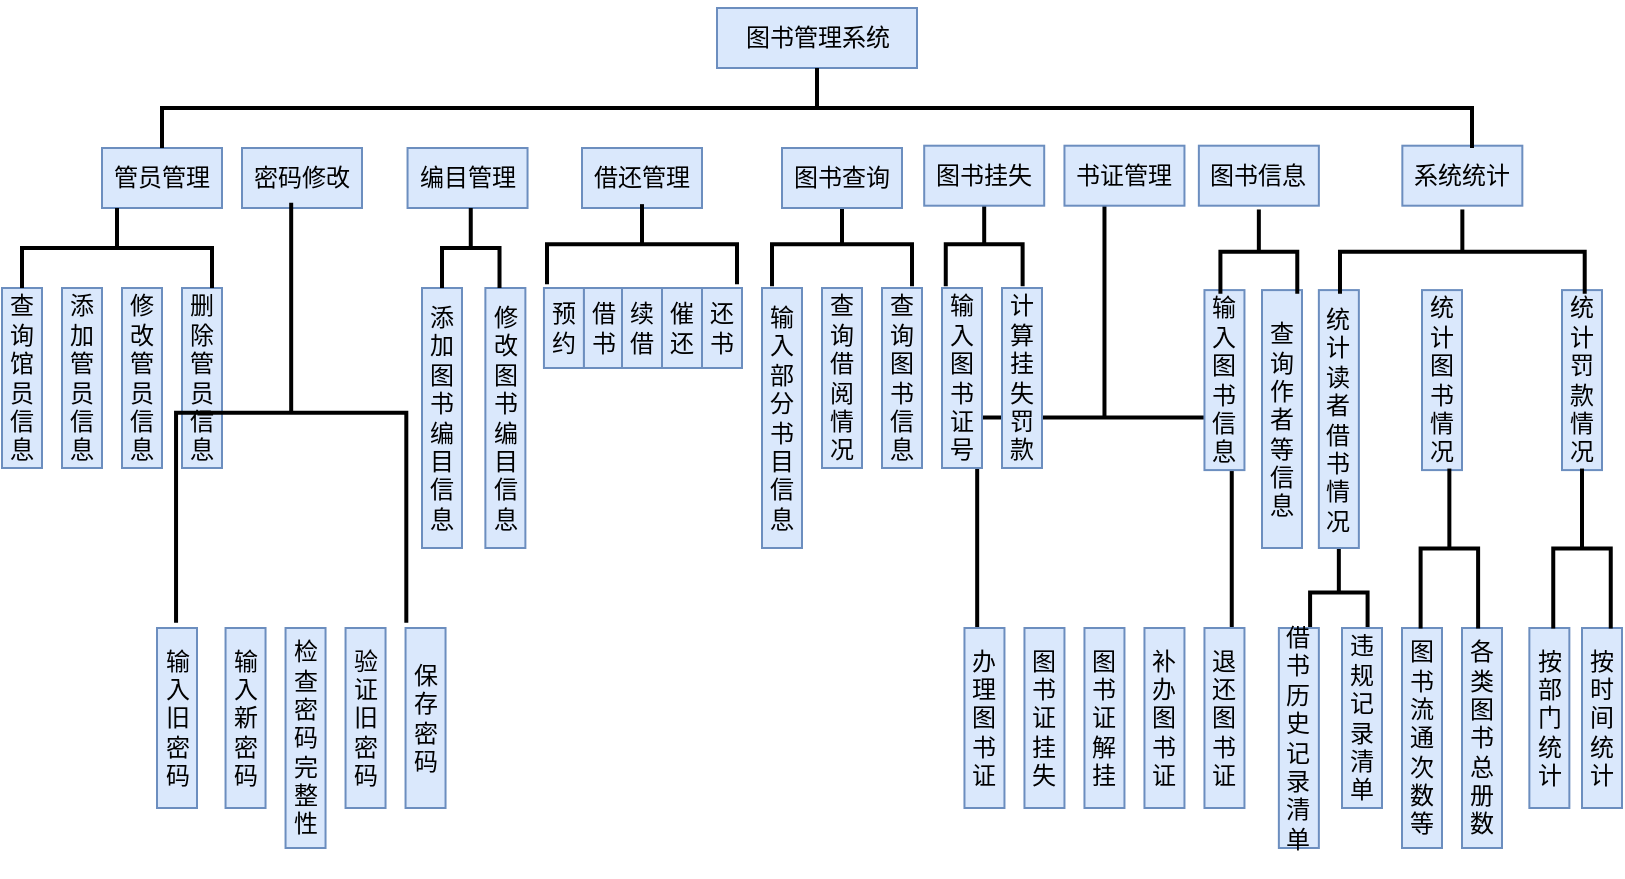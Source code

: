<mxfile version="21.6.1" type="github" pages="12">
  <diagram name="功能层次图" id="NyhWgtjcrQZHIyVngTii">
    <mxGraphModel dx="875" dy="451" grid="1" gridSize="10" guides="1" tooltips="1" connect="1" arrows="1" fold="1" page="1" pageScale="1" pageWidth="827" pageHeight="1169" math="0" shadow="0">
      <root>
        <mxCell id="0" />
        <mxCell id="1" parent="0" />
        <mxCell id="D0vQI-czLuXZzZYg9_wr-516" value="" style="strokeWidth=2;html=1;shape=mxgraph.flowchart.annotation_2;align=left;labelPosition=right;pointerEvents=1;rotation=90;" vertex="1" parent="1">
          <mxGeometry x="654.74" y="327.9" width="47.36" height="28.75" as="geometry" />
        </mxCell>
        <mxCell id="D0vQI-czLuXZzZYg9_wr-508" value="" style="strokeWidth=2;html=1;shape=mxgraph.flowchart.annotation_2;align=left;labelPosition=right;pointerEvents=1;rotation=90;" vertex="1" parent="1">
          <mxGeometry x="454.04" y="191.05" width="214.39" height="127.29" as="geometry" />
        </mxCell>
        <mxCell id="D0vQI-czLuXZzZYg9_wr-500" value="" style="strokeWidth=2;html=1;shape=mxgraph.flowchart.annotation_2;align=left;labelPosition=right;pointerEvents=1;rotation=90;" vertex="1" parent="1">
          <mxGeometry x="480" y="148.85" width="42.19" height="38.43" as="geometry" />
        </mxCell>
        <mxCell id="D0vQI-czLuXZzZYg9_wr-497" value="" style="strokeWidth=2;html=1;shape=mxgraph.flowchart.annotation_2;align=left;labelPosition=right;pointerEvents=1;rotation=90;" vertex="1" parent="1">
          <mxGeometry x="408.91" y="133.07" width="42.19" height="70" as="geometry" />
        </mxCell>
        <mxCell id="D0vQI-czLuXZzZYg9_wr-448" value="&lt;p class=&quot;MsoNormal&quot;&gt;图书管理系统&lt;/p&gt;" style="rounded=0;whiteSpace=wrap;html=1;fillColor=#dae8fc;strokeColor=#6c8ebf;" vertex="1" parent="1">
          <mxGeometry x="367.5" y="50" width="100" height="30" as="geometry" />
        </mxCell>
        <mxCell id="D0vQI-czLuXZzZYg9_wr-450" value="&lt;p class=&quot;MsoNormal&quot;&gt;密码修改&lt;/p&gt;" style="rounded=0;whiteSpace=wrap;html=1;fillColor=#dae8fc;strokeColor=#6c8ebf;" vertex="1" parent="1">
          <mxGeometry x="130" y="120" width="60" height="30" as="geometry" />
        </mxCell>
        <mxCell id="D0vQI-czLuXZzZYg9_wr-451" value="&lt;p class=&quot;MsoNormal&quot;&gt;编目管理&lt;/p&gt;" style="rounded=0;whiteSpace=wrap;html=1;fillColor=#dae8fc;strokeColor=#6c8ebf;" vertex="1" parent="1">
          <mxGeometry x="212.77" y="120" width="60" height="30" as="geometry" />
        </mxCell>
        <mxCell id="D0vQI-czLuXZzZYg9_wr-452" value="&lt;p class=&quot;MsoNormal&quot;&gt;借还管理&lt;/p&gt;" style="rounded=0;whiteSpace=wrap;html=1;fillColor=#dae8fc;strokeColor=#6c8ebf;" vertex="1" parent="1">
          <mxGeometry x="300" y="120" width="60" height="30" as="geometry" />
        </mxCell>
        <mxCell id="D0vQI-czLuXZzZYg9_wr-453" value="&lt;p class=&quot;MsoNormal&quot;&gt;图书查询&lt;/p&gt;" style="rounded=0;whiteSpace=wrap;html=1;fillColor=#dae8fc;strokeColor=#6c8ebf;" vertex="1" parent="1">
          <mxGeometry x="400" y="120" width="60" height="30" as="geometry" />
        </mxCell>
        <mxCell id="D0vQI-czLuXZzZYg9_wr-454" value="&lt;p class=&quot;MsoNormal&quot;&gt;图书挂失&lt;/p&gt;" style="rounded=0;whiteSpace=wrap;html=1;fillColor=#dae8fc;strokeColor=#6c8ebf;" vertex="1" parent="1">
          <mxGeometry x="471.1" y="118.85" width="60" height="30" as="geometry" />
        </mxCell>
        <mxCell id="D0vQI-czLuXZzZYg9_wr-455" value="&lt;p class=&quot;MsoNormal&quot;&gt;书证管理&lt;/p&gt;" style="rounded=0;whiteSpace=wrap;html=1;fillColor=#dae8fc;strokeColor=#6c8ebf;" vertex="1" parent="1">
          <mxGeometry x="541.23" y="118.85" width="60" height="30" as="geometry" />
        </mxCell>
        <mxCell id="D0vQI-czLuXZzZYg9_wr-456" value="&lt;p class=&quot;MsoNormal&quot;&gt;图书信息&lt;/p&gt;" style="rounded=0;whiteSpace=wrap;html=1;fillColor=#dae8fc;strokeColor=#6c8ebf;" vertex="1" parent="1">
          <mxGeometry x="608.43" y="118.85" width="60" height="30" as="geometry" />
        </mxCell>
        <mxCell id="D0vQI-czLuXZzZYg9_wr-457" value="&lt;p class=&quot;MsoNormal&quot;&gt;系统统计&lt;/p&gt;" style="rounded=0;whiteSpace=wrap;html=1;fillColor=#dae8fc;strokeColor=#6c8ebf;" vertex="1" parent="1">
          <mxGeometry x="710.17" y="118.85" width="60" height="30" as="geometry" />
        </mxCell>
        <mxCell id="D0vQI-czLuXZzZYg9_wr-458" value="&lt;p class=&quot;MsoNormal&quot;&gt;管员管理&lt;/p&gt;" style="rounded=0;whiteSpace=wrap;html=1;fillColor=#dae8fc;strokeColor=#6c8ebf;" vertex="1" parent="1">
          <mxGeometry x="60" y="120" width="60" height="30" as="geometry" />
        </mxCell>
        <mxCell id="D0vQI-czLuXZzZYg9_wr-459" value="" style="strokeWidth=2;html=1;shape=mxgraph.flowchart.annotation_2;align=left;labelPosition=right;pointerEvents=1;rotation=90;" vertex="1" parent="1">
          <mxGeometry x="397.5" y="-227.5" width="40" height="655" as="geometry" />
        </mxCell>
        <mxCell id="D0vQI-czLuXZzZYg9_wr-464" value="&lt;p class=&quot;MsoNormal&quot;&gt;图书流通次数等&lt;/p&gt;" style="rounded=0;whiteSpace=wrap;html=1;direction=south;fillColor=#dae8fc;strokeColor=#6c8ebf;" vertex="1" parent="1">
          <mxGeometry x="710" y="360" width="20" height="110" as="geometry" />
        </mxCell>
        <mxCell id="D0vQI-czLuXZzZYg9_wr-466" value="&lt;p class=&quot;MsoNormal&quot;&gt;按时间统计&lt;/p&gt;" style="rounded=0;whiteSpace=wrap;html=1;direction=south;fillColor=#dae8fc;strokeColor=#6c8ebf;" vertex="1" parent="1">
          <mxGeometry x="800" y="360" width="20" height="90" as="geometry" />
        </mxCell>
        <mxCell id="D0vQI-czLuXZzZYg9_wr-467" value="&lt;p class=&quot;MsoNormal&quot;&gt;按部门统计&lt;/p&gt;" style="rounded=0;whiteSpace=wrap;html=1;direction=south;fillColor=#dae8fc;strokeColor=#6c8ebf;" vertex="1" parent="1">
          <mxGeometry x="773.68" y="360" width="20" height="90" as="geometry" />
        </mxCell>
        <mxCell id="D0vQI-czLuXZzZYg9_wr-468" value="&lt;p class=&quot;MsoNormal&quot;&gt;各类图书总册数&lt;br&gt;&lt;/p&gt;" style="rounded=0;whiteSpace=wrap;html=1;direction=south;fillColor=#dae8fc;strokeColor=#6c8ebf;" vertex="1" parent="1">
          <mxGeometry x="740" y="360" width="20" height="110" as="geometry" />
        </mxCell>
        <mxCell id="D0vQI-czLuXZzZYg9_wr-469" value="&lt;p class=&quot;MsoNormal&quot;&gt;违规记录清单&lt;br&gt;&lt;/p&gt;" style="rounded=0;whiteSpace=wrap;html=1;direction=south;fillColor=#dae8fc;strokeColor=#6c8ebf;" vertex="1" parent="1">
          <mxGeometry x="680" y="360" width="20" height="90" as="geometry" />
        </mxCell>
        <mxCell id="D0vQI-czLuXZzZYg9_wr-471" value="&lt;p class=&quot;MsoNormal&quot;&gt;借书历史记录清单&lt;/p&gt;" style="rounded=0;whiteSpace=wrap;html=1;direction=south;fillColor=#dae8fc;strokeColor=#6c8ebf;" vertex="1" parent="1">
          <mxGeometry x="648.43" y="360" width="20" height="110" as="geometry" />
        </mxCell>
        <mxCell id="D0vQI-czLuXZzZYg9_wr-477" value="" style="group" vertex="1" connectable="0" parent="1">
          <mxGeometry x="10" y="150" width="268.75" height="320" as="geometry" />
        </mxCell>
        <mxCell id="D0vQI-czLuXZzZYg9_wr-460" value="&lt;p class=&quot;MsoNormal&quot;&gt;查询馆员信息&lt;/p&gt;" style="rounded=0;whiteSpace=wrap;html=1;direction=south;fillColor=#dae8fc;strokeColor=#6c8ebf;" vertex="1" parent="D0vQI-czLuXZzZYg9_wr-477">
          <mxGeometry y="40" width="20" height="90" as="geometry" />
        </mxCell>
        <mxCell id="D0vQI-czLuXZzZYg9_wr-461" value="&lt;p class=&quot;MsoNormal&quot;&gt;添加管员信息&lt;br&gt;&lt;/p&gt;" style="rounded=0;whiteSpace=wrap;html=1;direction=south;fillColor=#dae8fc;strokeColor=#6c8ebf;" vertex="1" parent="D0vQI-czLuXZzZYg9_wr-477">
          <mxGeometry x="30" y="40" width="20" height="90" as="geometry" />
        </mxCell>
        <mxCell id="D0vQI-czLuXZzZYg9_wr-463" value="&lt;p class=&quot;MsoNormal&quot;&gt;修改管员信息&lt;br&gt;&lt;/p&gt;" style="rounded=0;whiteSpace=wrap;html=1;direction=south;fillColor=#dae8fc;strokeColor=#6c8ebf;" vertex="1" parent="D0vQI-czLuXZzZYg9_wr-477">
          <mxGeometry x="60" y="40" width="20" height="90" as="geometry" />
        </mxCell>
        <mxCell id="D0vQI-czLuXZzZYg9_wr-473" value="&lt;p class=&quot;MsoNormal&quot;&gt;删除管员信息&lt;br&gt;&lt;/p&gt;" style="rounded=0;whiteSpace=wrap;html=1;direction=south;fillColor=#dae8fc;strokeColor=#6c8ebf;" vertex="1" parent="D0vQI-czLuXZzZYg9_wr-477">
          <mxGeometry x="90" y="40" width="20" height="90" as="geometry" />
        </mxCell>
        <mxCell id="D0vQI-czLuXZzZYg9_wr-475" value="" style="strokeWidth=2;html=1;shape=mxgraph.flowchart.annotation_2;align=left;labelPosition=right;pointerEvents=1;rotation=90;" vertex="1" parent="D0vQI-czLuXZzZYg9_wr-477">
          <mxGeometry x="37.5" y="-27.5" width="40" height="95" as="geometry" />
        </mxCell>
        <mxCell id="D0vQI-czLuXZzZYg9_wr-478" value="" style="group" vertex="1" connectable="0" parent="D0vQI-czLuXZzZYg9_wr-477">
          <mxGeometry x="100" y="170" width="162.77" height="150" as="geometry" />
        </mxCell>
        <mxCell id="D0vQI-czLuXZzZYg9_wr-480" value="&lt;p class=&quot;MsoNormal&quot;&gt;输入新密码&lt;br&gt;&lt;/p&gt;" style="rounded=0;whiteSpace=wrap;html=1;direction=south;fillColor=#dae8fc;strokeColor=#6c8ebf;" vertex="1" parent="D0vQI-czLuXZzZYg9_wr-478">
          <mxGeometry x="11.77" y="40" width="20" height="90" as="geometry" />
        </mxCell>
        <mxCell id="D0vQI-czLuXZzZYg9_wr-481" value="&lt;p class=&quot;MsoNormal&quot;&gt;检查密码完整性&lt;br&gt;&lt;/p&gt;" style="rounded=0;whiteSpace=wrap;html=1;direction=south;fillColor=#dae8fc;strokeColor=#6c8ebf;" vertex="1" parent="D0vQI-czLuXZzZYg9_wr-478">
          <mxGeometry x="41.77" y="40" width="20" height="110" as="geometry" />
        </mxCell>
        <mxCell id="D0vQI-czLuXZzZYg9_wr-482" value="&lt;p class=&quot;MsoNormal&quot;&gt;验证旧密码&lt;br&gt;&lt;/p&gt;" style="rounded=0;whiteSpace=wrap;html=1;direction=south;fillColor=#dae8fc;strokeColor=#6c8ebf;" vertex="1" parent="D0vQI-czLuXZzZYg9_wr-478">
          <mxGeometry x="71.77" y="40" width="20" height="90" as="geometry" />
        </mxCell>
        <mxCell id="D0vQI-czLuXZzZYg9_wr-472" value="&lt;p class=&quot;MsoNormal&quot;&gt;保存密码&lt;/p&gt;" style="rounded=0;whiteSpace=wrap;html=1;direction=south;fillColor=#dae8fc;strokeColor=#6c8ebf;" vertex="1" parent="D0vQI-czLuXZzZYg9_wr-478">
          <mxGeometry x="101.77" y="40" width="20" height="90" as="geometry" />
        </mxCell>
        <mxCell id="D0vQI-czLuXZzZYg9_wr-479" value="&lt;p class=&quot;MsoNormal&quot;&gt;输入旧密码&lt;br&gt;&lt;/p&gt;" style="rounded=0;whiteSpace=wrap;html=1;direction=south;fillColor=#dae8fc;strokeColor=#6c8ebf;" vertex="1" parent="D0vQI-czLuXZzZYg9_wr-477">
          <mxGeometry x="77.5" y="210" width="20" height="90" as="geometry" />
        </mxCell>
        <mxCell id="D0vQI-czLuXZzZYg9_wr-462" value="&lt;p class=&quot;MsoNormal&quot;&gt;添加图书编目信息&lt;br&gt;&lt;/p&gt;" style="rounded=0;whiteSpace=wrap;html=1;direction=south;fillColor=#dae8fc;strokeColor=#6c8ebf;" vertex="1" parent="D0vQI-czLuXZzZYg9_wr-477">
          <mxGeometry x="210" y="40" width="20" height="130" as="geometry" />
        </mxCell>
        <mxCell id="D0vQI-czLuXZzZYg9_wr-486" value="&lt;p class=&quot;MsoNormal&quot;&gt;修改图书编目信息&lt;br&gt;&lt;/p&gt;" style="rounded=0;whiteSpace=wrap;html=1;direction=south;fillColor=#dae8fc;strokeColor=#6c8ebf;" vertex="1" parent="D0vQI-czLuXZzZYg9_wr-477">
          <mxGeometry x="241.69" y="40" width="20" height="130" as="geometry" />
        </mxCell>
        <mxCell id="D0vQI-czLuXZzZYg9_wr-501" value="" style="strokeWidth=2;html=1;shape=mxgraph.flowchart.annotation_2;align=left;labelPosition=right;pointerEvents=1;rotation=90;" vertex="1" parent="D0vQI-czLuXZzZYg9_wr-477">
          <mxGeometry x="214.38" y="5.63" width="40" height="28.75" as="geometry" />
        </mxCell>
        <mxCell id="D0vQI-czLuXZzZYg9_wr-483" value="" style="strokeWidth=2;html=1;shape=mxgraph.flowchart.annotation_2;align=left;labelPosition=right;pointerEvents=1;rotation=90;" vertex="1" parent="D0vQI-czLuXZzZYg9_wr-477">
          <mxGeometry x="39.59" y="44.8" width="210" height="115.13" as="geometry" />
        </mxCell>
        <mxCell id="D0vQI-czLuXZzZYg9_wr-488" value="&lt;p class=&quot;MsoNormal&quot;&gt;预约&lt;/p&gt;" style="rounded=0;whiteSpace=wrap;html=1;direction=south;fillColor=#dae8fc;strokeColor=#6c8ebf;" vertex="1" parent="1">
          <mxGeometry x="280.97" y="190" width="20" height="40" as="geometry" />
        </mxCell>
        <mxCell id="D0vQI-czLuXZzZYg9_wr-489" value="&lt;p class=&quot;MsoNormal&quot;&gt;借书&lt;/p&gt;" style="rounded=0;whiteSpace=wrap;html=1;direction=south;fillColor=#dae8fc;strokeColor=#6c8ebf;" vertex="1" parent="1">
          <mxGeometry x="300.97" y="190" width="20" height="40" as="geometry" />
        </mxCell>
        <mxCell id="D0vQI-czLuXZzZYg9_wr-490" value="&lt;p class=&quot;MsoNormal&quot;&gt;续借&lt;/p&gt;" style="rounded=0;whiteSpace=wrap;html=1;direction=south;fillColor=#dae8fc;strokeColor=#6c8ebf;" vertex="1" parent="1">
          <mxGeometry x="320" y="190" width="20" height="40" as="geometry" />
        </mxCell>
        <mxCell id="D0vQI-czLuXZzZYg9_wr-491" value="&lt;p class=&quot;MsoNormal&quot;&gt;催还&lt;/p&gt;" style="rounded=0;whiteSpace=wrap;html=1;direction=south;fillColor=#dae8fc;strokeColor=#6c8ebf;" vertex="1" parent="1">
          <mxGeometry x="340" y="190" width="20" height="40" as="geometry" />
        </mxCell>
        <mxCell id="D0vQI-czLuXZzZYg9_wr-492" value="&lt;p class=&quot;MsoNormal&quot;&gt;还书&lt;/p&gt;" style="rounded=0;whiteSpace=wrap;html=1;direction=south;fillColor=#dae8fc;strokeColor=#6c8ebf;" vertex="1" parent="1">
          <mxGeometry x="360" y="190" width="20" height="40" as="geometry" />
        </mxCell>
        <mxCell id="D0vQI-czLuXZzZYg9_wr-494" value="&lt;p class=&quot;MsoNormal&quot;&gt;输入部分书目信息&lt;br&gt;&lt;/p&gt;" style="rounded=0;whiteSpace=wrap;html=1;direction=south;fillColor=#dae8fc;strokeColor=#6c8ebf;" vertex="1" parent="1">
          <mxGeometry x="390" y="190" width="20" height="130" as="geometry" />
        </mxCell>
        <mxCell id="D0vQI-czLuXZzZYg9_wr-495" value="&lt;p class=&quot;MsoNormal&quot;&gt;查询借阅情况&lt;br&gt;&lt;/p&gt;" style="rounded=0;whiteSpace=wrap;html=1;direction=south;fillColor=#dae8fc;strokeColor=#6c8ebf;" vertex="1" parent="1">
          <mxGeometry x="420" y="190" width="20" height="90" as="geometry" />
        </mxCell>
        <mxCell id="D0vQI-czLuXZzZYg9_wr-496" value="&lt;p class=&quot;MsoNormal&quot;&gt;查询图书信息&lt;br&gt;&lt;/p&gt;" style="rounded=0;whiteSpace=wrap;html=1;direction=south;fillColor=#dae8fc;strokeColor=#6c8ebf;" vertex="1" parent="1">
          <mxGeometry x="450" y="190" width="20" height="90" as="geometry" />
        </mxCell>
        <mxCell id="D0vQI-czLuXZzZYg9_wr-498" value="&lt;p class=&quot;MsoNormal&quot;&gt;输入图书证号&lt;br&gt;&lt;/p&gt;" style="rounded=0;whiteSpace=wrap;html=1;direction=south;fillColor=#dae8fc;strokeColor=#6c8ebf;" vertex="1" parent="1">
          <mxGeometry x="480" y="190" width="20" height="90" as="geometry" />
        </mxCell>
        <mxCell id="D0vQI-czLuXZzZYg9_wr-499" value="&lt;p class=&quot;MsoNormal&quot;&gt;计算挂失罚款&lt;br&gt;&lt;/p&gt;" style="rounded=0;whiteSpace=wrap;html=1;direction=south;fillColor=#dae8fc;strokeColor=#6c8ebf;" vertex="1" parent="1">
          <mxGeometry x="510" y="190" width="20" height="90" as="geometry" />
        </mxCell>
        <mxCell id="D0vQI-czLuXZzZYg9_wr-502" value="" style="strokeWidth=2;html=1;shape=mxgraph.flowchart.annotation_2;align=left;labelPosition=right;pointerEvents=1;rotation=90;" vertex="1" parent="1">
          <mxGeometry x="310" y="120.57" width="40" height="95" as="geometry" />
        </mxCell>
        <mxCell id="D0vQI-czLuXZzZYg9_wr-503" value="&lt;p class=&quot;MsoNormal&quot;&gt;办理图书证&lt;br&gt;&lt;/p&gt;" style="rounded=0;whiteSpace=wrap;html=1;direction=south;fillColor=#dae8fc;strokeColor=#6c8ebf;" vertex="1" parent="1">
          <mxGeometry x="491.23" y="360" width="20" height="90" as="geometry" />
        </mxCell>
        <mxCell id="D0vQI-czLuXZzZYg9_wr-504" value="&lt;p class=&quot;MsoNormal&quot;&gt;图书证挂失&lt;br&gt;&lt;/p&gt;" style="rounded=0;whiteSpace=wrap;html=1;direction=south;fillColor=#dae8fc;strokeColor=#6c8ebf;" vertex="1" parent="1">
          <mxGeometry x="521.23" y="360" width="20" height="90" as="geometry" />
        </mxCell>
        <mxCell id="D0vQI-czLuXZzZYg9_wr-505" value="&lt;p class=&quot;MsoNormal&quot;&gt;图书证解挂&lt;br&gt;&lt;/p&gt;" style="rounded=0;whiteSpace=wrap;html=1;direction=south;fillColor=#dae8fc;strokeColor=#6c8ebf;" vertex="1" parent="1">
          <mxGeometry x="551.23" y="360" width="20" height="90" as="geometry" />
        </mxCell>
        <mxCell id="D0vQI-czLuXZzZYg9_wr-506" value="&lt;p class=&quot;MsoNormal&quot;&gt;补办图书证&lt;br&gt;&lt;/p&gt;" style="rounded=0;whiteSpace=wrap;html=1;direction=south;fillColor=#dae8fc;strokeColor=#6c8ebf;" vertex="1" parent="1">
          <mxGeometry x="581.23" y="360" width="20" height="90" as="geometry" />
        </mxCell>
        <mxCell id="D0vQI-czLuXZzZYg9_wr-507" value="&lt;p class=&quot;MsoNormal&quot;&gt;退还图书证&lt;br&gt;&lt;/p&gt;" style="rounded=0;whiteSpace=wrap;html=1;direction=south;fillColor=#dae8fc;strokeColor=#6c8ebf;" vertex="1" parent="1">
          <mxGeometry x="611.23" y="360" width="20" height="90" as="geometry" />
        </mxCell>
        <mxCell id="D0vQI-czLuXZzZYg9_wr-509" value="&lt;p class=&quot;MsoNormal&quot;&gt;输入图书信息&lt;br&gt;&lt;/p&gt;" style="rounded=0;whiteSpace=wrap;html=1;direction=south;fillColor=#dae8fc;strokeColor=#6c8ebf;" vertex="1" parent="1">
          <mxGeometry x="611.23" y="191.05" width="20" height="90" as="geometry" />
        </mxCell>
        <mxCell id="D0vQI-czLuXZzZYg9_wr-510" value="&lt;p class=&quot;MsoNormal&quot;&gt;查询作者等信息&lt;br&gt;&lt;/p&gt;" style="rounded=0;whiteSpace=wrap;html=1;direction=south;fillColor=#dae8fc;strokeColor=#6c8ebf;" vertex="1" parent="1">
          <mxGeometry x="640" y="191.05" width="20" height="128.95" as="geometry" />
        </mxCell>
        <mxCell id="D0vQI-czLuXZzZYg9_wr-511" value="" style="strokeWidth=2;html=1;shape=mxgraph.flowchart.annotation_2;align=left;labelPosition=right;pointerEvents=1;rotation=90;" vertex="1" parent="1">
          <mxGeometry x="617.33" y="152.62" width="42.19" height="38.43" as="geometry" />
        </mxCell>
        <mxCell id="D0vQI-czLuXZzZYg9_wr-512" value="&lt;p class=&quot;MsoNormal&quot;&gt;统计读者借书情况&lt;br&gt;&lt;/p&gt;" style="rounded=0;whiteSpace=wrap;html=1;direction=south;fillColor=#dae8fc;strokeColor=#6c8ebf;" vertex="1" parent="1">
          <mxGeometry x="668.43" y="191.05" width="20" height="128.95" as="geometry" />
        </mxCell>
        <mxCell id="D0vQI-czLuXZzZYg9_wr-513" value="&lt;p class=&quot;MsoNormal&quot;&gt;统计图书情况&lt;br&gt;&lt;/p&gt;" style="rounded=0;whiteSpace=wrap;html=1;direction=south;fillColor=#dae8fc;strokeColor=#6c8ebf;" vertex="1" parent="1">
          <mxGeometry x="720" y="191.05" width="20" height="90" as="geometry" />
        </mxCell>
        <mxCell id="D0vQI-czLuXZzZYg9_wr-514" value="&lt;p class=&quot;MsoNormal&quot;&gt;统计罚款情况&lt;br&gt;&lt;/p&gt;" style="rounded=0;whiteSpace=wrap;html=1;direction=south;fillColor=#dae8fc;strokeColor=#6c8ebf;" vertex="1" parent="1">
          <mxGeometry x="790" y="191.05" width="20" height="90" as="geometry" />
        </mxCell>
        <mxCell id="D0vQI-czLuXZzZYg9_wr-515" value="" style="strokeWidth=2;html=1;shape=mxgraph.flowchart.annotation_2;align=left;labelPosition=right;pointerEvents=1;rotation=90;" vertex="1" parent="1">
          <mxGeometry x="719.08" y="110.65" width="42.19" height="122.36" as="geometry" />
        </mxCell>
        <mxCell id="D0vQI-czLuXZzZYg9_wr-519" value="" style="strokeWidth=2;html=1;shape=mxgraph.flowchart.annotation_2;align=left;labelPosition=right;pointerEvents=1;rotation=90;" vertex="1" parent="1">
          <mxGeometry x="693.68" y="305.91" width="80" height="28.75" as="geometry" />
        </mxCell>
        <mxCell id="D0vQI-czLuXZzZYg9_wr-520" value="" style="strokeWidth=2;html=1;shape=mxgraph.flowchart.annotation_2;align=left;labelPosition=right;pointerEvents=1;rotation=90;" vertex="1" parent="1">
          <mxGeometry x="760" y="305.91" width="80" height="28.75" as="geometry" />
        </mxCell>
      </root>
    </mxGraphModel>
  </diagram>
  <diagram id="6LHcT85mKTjyfbFdoYQa" name="顶层数据流图">
    <mxGraphModel dx="1050" dy="541" grid="1" gridSize="10" guides="1" tooltips="1" connect="1" arrows="1" fold="1" page="1" pageScale="1" pageWidth="827" pageHeight="1169" math="0" shadow="0">
      <root>
        <mxCell id="0" />
        <mxCell id="1" parent="0" />
        <mxCell id="sYU3WT8gzCMnqymnWIMJ-1" value="系统统计" style="whiteSpace=wrap;strokeWidth=2;verticalAlign=top;" vertex="1" parent="1">
          <mxGeometry x="20" y="187" width="293" height="103" as="geometry" />
        </mxCell>
        <mxCell id="sYU3WT8gzCMnqymnWIMJ-2" value="处理统计请求" style="rounded=1;absoluteArcSize=1;arcSize=14;whiteSpace=wrap;strokeWidth=2;" vertex="1" parent="sYU3WT8gzCMnqymnWIMJ-1">
          <mxGeometry x="164" y="43" width="113" height="33" as="geometry" />
        </mxCell>
        <mxCell id="sYU3WT8gzCMnqymnWIMJ-3" value="统计请求" style="rounded=1;absoluteArcSize=1;arcSize=14;whiteSpace=wrap;strokeWidth=2;" vertex="1" parent="sYU3WT8gzCMnqymnWIMJ-1">
          <mxGeometry x="33" y="43" width="81" height="33" as="geometry" />
        </mxCell>
        <mxCell id="sYU3WT8gzCMnqymnWIMJ-4" value="" style="curved=1;startArrow=none;endArrow=block;exitX=0.995;exitY=0.506;entryX=-0.004;entryY=0.506;rounded=0;" edge="1" parent="sYU3WT8gzCMnqymnWIMJ-1" source="sYU3WT8gzCMnqymnWIMJ-3" target="sYU3WT8gzCMnqymnWIMJ-2">
          <mxGeometry relative="1" as="geometry">
            <Array as="points" />
          </mxGeometry>
        </mxCell>
        <mxCell id="sYU3WT8gzCMnqymnWIMJ-5" value="图书信息" style="whiteSpace=wrap;strokeWidth=2;verticalAlign=top;" vertex="1" parent="1">
          <mxGeometry x="363" y="187" width="323" height="103" as="geometry" />
        </mxCell>
        <mxCell id="sYU3WT8gzCMnqymnWIMJ-6" value="显示图书信息" style="rounded=1;absoluteArcSize=1;arcSize=14;whiteSpace=wrap;strokeWidth=2;" vertex="1" parent="sYU3WT8gzCMnqymnWIMJ-5">
          <mxGeometry x="194" y="43" width="112" height="33" as="geometry" />
        </mxCell>
        <mxCell id="sYU3WT8gzCMnqymnWIMJ-7" value="图书信息输入" style="rounded=1;absoluteArcSize=1;arcSize=14;whiteSpace=wrap;strokeWidth=2;" vertex="1" parent="sYU3WT8gzCMnqymnWIMJ-5">
          <mxGeometry x="33" y="43" width="111" height="33" as="geometry" />
        </mxCell>
        <mxCell id="sYU3WT8gzCMnqymnWIMJ-8" value="" style="curved=1;startArrow=none;endArrow=block;exitX=1;exitY=0.506;entryX=0;entryY=0.506;rounded=0;" edge="1" parent="sYU3WT8gzCMnqymnWIMJ-5" source="sYU3WT8gzCMnqymnWIMJ-7" target="sYU3WT8gzCMnqymnWIMJ-6">
          <mxGeometry relative="1" as="geometry">
            <Array as="points" />
          </mxGeometry>
        </mxCell>
        <mxCell id="sYU3WT8gzCMnqymnWIMJ-9" value="书证管理" style="whiteSpace=wrap;strokeWidth=2;verticalAlign=top;" vertex="1" parent="1">
          <mxGeometry x="736" y="187" width="292" height="103" as="geometry" />
        </mxCell>
        <mxCell id="sYU3WT8gzCMnqymnWIMJ-10" value="处理书证请求" style="rounded=1;absoluteArcSize=1;arcSize=14;whiteSpace=wrap;strokeWidth=2;" vertex="1" parent="sYU3WT8gzCMnqymnWIMJ-9">
          <mxGeometry x="163" y="43" width="113" height="33" as="geometry" />
        </mxCell>
        <mxCell id="sYU3WT8gzCMnqymnWIMJ-11" value="书证请求" style="rounded=1;absoluteArcSize=1;arcSize=14;whiteSpace=wrap;strokeWidth=2;" vertex="1" parent="sYU3WT8gzCMnqymnWIMJ-9">
          <mxGeometry x="33" y="43" width="80" height="33" as="geometry" />
        </mxCell>
        <mxCell id="sYU3WT8gzCMnqymnWIMJ-12" value="" style="curved=1;startArrow=none;endArrow=block;exitX=0.998;exitY=0.506;entryX=-0.002;entryY=0.506;rounded=0;" edge="1" parent="sYU3WT8gzCMnqymnWIMJ-9" source="sYU3WT8gzCMnqymnWIMJ-11" target="sYU3WT8gzCMnqymnWIMJ-10">
          <mxGeometry relative="1" as="geometry">
            <Array as="points" />
          </mxGeometry>
        </mxCell>
        <mxCell id="sYU3WT8gzCMnqymnWIMJ-13" value="图书挂失" style="whiteSpace=wrap;strokeWidth=2;verticalAlign=top;" vertex="1" parent="1">
          <mxGeometry x="1078" y="187" width="292" height="103" as="geometry" />
        </mxCell>
        <mxCell id="sYU3WT8gzCMnqymnWIMJ-14" value="处理挂失请求" style="rounded=1;absoluteArcSize=1;arcSize=14;whiteSpace=wrap;strokeWidth=2;" vertex="1" parent="sYU3WT8gzCMnqymnWIMJ-13">
          <mxGeometry x="163" y="43" width="113" height="33" as="geometry" />
        </mxCell>
        <mxCell id="sYU3WT8gzCMnqymnWIMJ-15" value="挂失请求" style="rounded=1;absoluteArcSize=1;arcSize=14;whiteSpace=wrap;strokeWidth=2;" vertex="1" parent="sYU3WT8gzCMnqymnWIMJ-13">
          <mxGeometry x="33" y="43" width="80" height="33" as="geometry" />
        </mxCell>
        <mxCell id="sYU3WT8gzCMnqymnWIMJ-16" value="" style="curved=1;startArrow=none;endArrow=block;exitX=0.998;exitY=0.506;entryX=-0.002;entryY=0.506;rounded=0;" edge="1" parent="sYU3WT8gzCMnqymnWIMJ-13" source="sYU3WT8gzCMnqymnWIMJ-15" target="sYU3WT8gzCMnqymnWIMJ-14">
          <mxGeometry relative="1" as="geometry">
            <Array as="points" />
          </mxGeometry>
        </mxCell>
        <mxCell id="sYU3WT8gzCMnqymnWIMJ-17" value="图书查询" style="whiteSpace=wrap;strokeWidth=2;verticalAlign=top;" vertex="1" parent="1">
          <mxGeometry x="1421" y="187" width="292" height="103" as="geometry" />
        </mxCell>
        <mxCell id="sYU3WT8gzCMnqymnWIMJ-18" value="处理查询请求" style="rounded=1;absoluteArcSize=1;arcSize=14;whiteSpace=wrap;strokeWidth=2;" vertex="1" parent="sYU3WT8gzCMnqymnWIMJ-17">
          <mxGeometry x="163" y="43" width="113" height="33" as="geometry" />
        </mxCell>
        <mxCell id="sYU3WT8gzCMnqymnWIMJ-19" value="查询请求" style="rounded=1;absoluteArcSize=1;arcSize=14;whiteSpace=wrap;strokeWidth=2;" vertex="1" parent="sYU3WT8gzCMnqymnWIMJ-17">
          <mxGeometry x="33" y="43" width="80" height="33" as="geometry" />
        </mxCell>
        <mxCell id="sYU3WT8gzCMnqymnWIMJ-20" value="" style="curved=1;startArrow=none;endArrow=block;exitX=0.998;exitY=0.506;entryX=-0.002;entryY=0.506;rounded=0;" edge="1" parent="sYU3WT8gzCMnqymnWIMJ-17" source="sYU3WT8gzCMnqymnWIMJ-19" target="sYU3WT8gzCMnqymnWIMJ-18">
          <mxGeometry relative="1" as="geometry">
            <Array as="points" />
          </mxGeometry>
        </mxCell>
        <mxCell id="sYU3WT8gzCMnqymnWIMJ-21" value="借还管理" style="whiteSpace=wrap;strokeWidth=2;verticalAlign=top;" vertex="1" parent="1">
          <mxGeometry x="1763" y="20" width="293" height="437" as="geometry" />
        </mxCell>
        <mxCell id="sYU3WT8gzCMnqymnWIMJ-22" value="处理借书请求" style="rounded=1;absoluteArcSize=1;arcSize=14;whiteSpace=wrap;strokeWidth=2;" vertex="1" parent="sYU3WT8gzCMnqymnWIMJ-21">
          <mxGeometry x="164" y="43" width="113" height="33" as="geometry" />
        </mxCell>
        <mxCell id="sYU3WT8gzCMnqymnWIMJ-23" value="借书请求" style="rounded=1;absoluteArcSize=1;arcSize=14;whiteSpace=wrap;strokeWidth=2;" vertex="1" parent="sYU3WT8gzCMnqymnWIMJ-21">
          <mxGeometry x="33" y="43" width="80" height="33" as="geometry" />
        </mxCell>
        <mxCell id="sYU3WT8gzCMnqymnWIMJ-24" value="还书请求" style="rounded=1;absoluteArcSize=1;arcSize=14;whiteSpace=wrap;strokeWidth=2;" vertex="1" parent="sYU3WT8gzCMnqymnWIMJ-21">
          <mxGeometry x="33" y="126" width="81" height="33" as="geometry" />
        </mxCell>
        <mxCell id="sYU3WT8gzCMnqymnWIMJ-25" value="处理还书请求" style="rounded=1;absoluteArcSize=1;arcSize=14;whiteSpace=wrap;strokeWidth=2;" vertex="1" parent="sYU3WT8gzCMnqymnWIMJ-21">
          <mxGeometry x="164" y="126" width="113" height="33" as="geometry" />
        </mxCell>
        <mxCell id="sYU3WT8gzCMnqymnWIMJ-26" value="预约请求" style="rounded=1;absoluteArcSize=1;arcSize=14;whiteSpace=wrap;strokeWidth=2;" vertex="1" parent="sYU3WT8gzCMnqymnWIMJ-21">
          <mxGeometry x="33" y="210" width="80" height="33" as="geometry" />
        </mxCell>
        <mxCell id="sYU3WT8gzCMnqymnWIMJ-27" value="处理预约请求" style="rounded=1;absoluteArcSize=1;arcSize=14;whiteSpace=wrap;strokeWidth=2;" vertex="1" parent="sYU3WT8gzCMnqymnWIMJ-21">
          <mxGeometry x="164" y="210" width="113" height="33" as="geometry" />
        </mxCell>
        <mxCell id="sYU3WT8gzCMnqymnWIMJ-28" value="续借请求" style="rounded=1;absoluteArcSize=1;arcSize=14;whiteSpace=wrap;strokeWidth=2;" vertex="1" parent="sYU3WT8gzCMnqymnWIMJ-21">
          <mxGeometry x="33" y="293" width="81" height="33" as="geometry" />
        </mxCell>
        <mxCell id="sYU3WT8gzCMnqymnWIMJ-29" value="处理续借请求" style="rounded=1;absoluteArcSize=1;arcSize=14;whiteSpace=wrap;strokeWidth=2;" vertex="1" parent="sYU3WT8gzCMnqymnWIMJ-21">
          <mxGeometry x="164" y="293" width="113" height="33" as="geometry" />
        </mxCell>
        <mxCell id="sYU3WT8gzCMnqymnWIMJ-30" value="催还请求" style="rounded=1;absoluteArcSize=1;arcSize=14;whiteSpace=wrap;strokeWidth=2;" vertex="1" parent="sYU3WT8gzCMnqymnWIMJ-21">
          <mxGeometry x="33" y="377" width="81" height="33" as="geometry" />
        </mxCell>
        <mxCell id="sYU3WT8gzCMnqymnWIMJ-31" value="处理催还请求" style="rounded=1;absoluteArcSize=1;arcSize=14;whiteSpace=wrap;strokeWidth=2;" vertex="1" parent="sYU3WT8gzCMnqymnWIMJ-21">
          <mxGeometry x="164" y="377" width="113" height="33" as="geometry" />
        </mxCell>
        <mxCell id="sYU3WT8gzCMnqymnWIMJ-32" value="" style="curved=1;startArrow=none;endArrow=block;exitX=1.003;exitY=0.506;entryX=-0.004;entryY=0.506;rounded=0;" edge="1" parent="sYU3WT8gzCMnqymnWIMJ-21" source="sYU3WT8gzCMnqymnWIMJ-23" target="sYU3WT8gzCMnqymnWIMJ-22">
          <mxGeometry relative="1" as="geometry">
            <Array as="points" />
          </mxGeometry>
        </mxCell>
        <mxCell id="sYU3WT8gzCMnqymnWIMJ-33" value="" style="curved=1;startArrow=none;endArrow=block;exitX=0.995;exitY=0.518;entryX=-0.004;entryY=0.518;rounded=0;" edge="1" parent="sYU3WT8gzCMnqymnWIMJ-21" source="sYU3WT8gzCMnqymnWIMJ-24" target="sYU3WT8gzCMnqymnWIMJ-25">
          <mxGeometry relative="1" as="geometry">
            <Array as="points" />
          </mxGeometry>
        </mxCell>
        <mxCell id="sYU3WT8gzCMnqymnWIMJ-34" value="" style="curved=1;startArrow=none;endArrow=block;exitX=1.003;exitY=0.5;entryX=-0.004;entryY=0.5;rounded=0;" edge="1" parent="sYU3WT8gzCMnqymnWIMJ-21" source="sYU3WT8gzCMnqymnWIMJ-26" target="sYU3WT8gzCMnqymnWIMJ-27">
          <mxGeometry relative="1" as="geometry">
            <Array as="points" />
          </mxGeometry>
        </mxCell>
        <mxCell id="sYU3WT8gzCMnqymnWIMJ-35" value="" style="curved=1;startArrow=none;endArrow=block;exitX=0.995;exitY=0.512;entryX=-0.004;entryY=0.512;rounded=0;" edge="1" parent="sYU3WT8gzCMnqymnWIMJ-21" source="sYU3WT8gzCMnqymnWIMJ-28" target="sYU3WT8gzCMnqymnWIMJ-29">
          <mxGeometry relative="1" as="geometry">
            <Array as="points" />
          </mxGeometry>
        </mxCell>
        <mxCell id="sYU3WT8gzCMnqymnWIMJ-36" value="" style="curved=1;startArrow=none;endArrow=block;exitX=0.995;exitY=0.494;entryX=-0.004;entryY=0.494;rounded=0;" edge="1" parent="sYU3WT8gzCMnqymnWIMJ-21" source="sYU3WT8gzCMnqymnWIMJ-30" target="sYU3WT8gzCMnqymnWIMJ-31">
          <mxGeometry relative="1" as="geometry">
            <Array as="points" />
          </mxGeometry>
        </mxCell>
        <mxCell id="sYU3WT8gzCMnqymnWIMJ-37" value="编目管理" style="whiteSpace=wrap;strokeWidth=2;verticalAlign=top;" vertex="1" parent="1">
          <mxGeometry x="2106" y="145" width="326" height="187" as="geometry" />
        </mxCell>
        <mxCell id="sYU3WT8gzCMnqymnWIMJ-38" value="添加图书信息" style="rounded=1;absoluteArcSize=1;arcSize=14;whiteSpace=wrap;strokeWidth=2;" vertex="1" parent="sYU3WT8gzCMnqymnWIMJ-37">
          <mxGeometry x="197" y="43" width="112" height="33" as="geometry" />
        </mxCell>
        <mxCell id="sYU3WT8gzCMnqymnWIMJ-39" value="图书信息" style="rounded=1;absoluteArcSize=1;arcSize=14;whiteSpace=wrap;strokeWidth=2;" vertex="1" parent="sYU3WT8gzCMnqymnWIMJ-37">
          <mxGeometry x="33" y="85" width="80" height="33" as="geometry" />
        </mxCell>
        <mxCell id="sYU3WT8gzCMnqymnWIMJ-40" value="修改图书信息" style="rounded=1;absoluteArcSize=1;arcSize=14;whiteSpace=wrap;strokeWidth=2;" vertex="1" parent="sYU3WT8gzCMnqymnWIMJ-37">
          <mxGeometry x="196" y="126" width="113" height="33" as="geometry" />
        </mxCell>
        <mxCell id="sYU3WT8gzCMnqymnWIMJ-41" value="添加" style="curved=1;startArrow=none;endArrow=block;exitX=0.908;exitY=-0.009;entryX=-0.002;entryY=0.506;rounded=0;" edge="1" parent="sYU3WT8gzCMnqymnWIMJ-37" source="sYU3WT8gzCMnqymnWIMJ-39" target="sYU3WT8gzCMnqymnWIMJ-38">
          <mxGeometry relative="1" as="geometry">
            <Array as="points">
              <mxPoint x="155" y="60" />
            </Array>
          </mxGeometry>
        </mxCell>
        <mxCell id="sYU3WT8gzCMnqymnWIMJ-42" value="修改" style="curved=1;startArrow=none;endArrow=block;exitX=0.908;exitY=1.003;entryX=0.004;entryY=0.518;rounded=0;" edge="1" parent="sYU3WT8gzCMnqymnWIMJ-37" source="sYU3WT8gzCMnqymnWIMJ-39" target="sYU3WT8gzCMnqymnWIMJ-40">
          <mxGeometry relative="1" as="geometry">
            <Array as="points">
              <mxPoint x="155" y="143" />
            </Array>
          </mxGeometry>
        </mxCell>
        <mxCell id="sYU3WT8gzCMnqymnWIMJ-43" value="密码修改" style="whiteSpace=wrap;strokeWidth=2;verticalAlign=top;" vertex="1" parent="1">
          <mxGeometry x="2482" y="141" width="430" height="195" as="geometry" />
        </mxCell>
        <mxCell id="sYU3WT8gzCMnqymnWIMJ-44" value="检查密码" style="rounded=1;absoluteArcSize=1;arcSize=14;whiteSpace=wrap;strokeWidth=2;" vertex="1" parent="sYU3WT8gzCMnqymnWIMJ-43">
          <mxGeometry x="146" y="85" width="80" height="33" as="geometry" />
        </mxCell>
        <mxCell id="sYU3WT8gzCMnqymnWIMJ-45" value="旧密码" style="rounded=1;absoluteArcSize=1;arcSize=14;whiteSpace=wrap;strokeWidth=2;" vertex="1" parent="sYU3WT8gzCMnqymnWIMJ-43">
          <mxGeometry x="33" y="43" width="63" height="33" as="geometry" />
        </mxCell>
        <mxCell id="sYU3WT8gzCMnqymnWIMJ-46" value="新密码" style="rounded=1;absoluteArcSize=1;arcSize=14;whiteSpace=wrap;strokeWidth=2;" vertex="1" parent="sYU3WT8gzCMnqymnWIMJ-43">
          <mxGeometry x="33" y="126" width="63" height="33" as="geometry" />
        </mxCell>
        <mxCell id="sYU3WT8gzCMnqymnWIMJ-47" value="保存新密码" style="rounded=1;absoluteArcSize=1;arcSize=14;whiteSpace=wrap;strokeWidth=2;" vertex="1" parent="sYU3WT8gzCMnqymnWIMJ-43">
          <mxGeometry x="309" y="85" width="96" height="33" as="geometry" />
        </mxCell>
        <mxCell id="sYU3WT8gzCMnqymnWIMJ-48" value="" style="curved=1;startArrow=none;endArrow=block;exitX=1;exitY=0.506;entryX=0.174;entryY=-0.009;rounded=0;" edge="1" parent="sYU3WT8gzCMnqymnWIMJ-43" source="sYU3WT8gzCMnqymnWIMJ-45" target="sYU3WT8gzCMnqymnWIMJ-44">
          <mxGeometry relative="1" as="geometry">
            <Array as="points">
              <mxPoint x="121" y="60" />
            </Array>
          </mxGeometry>
        </mxCell>
        <mxCell id="sYU3WT8gzCMnqymnWIMJ-49" value="" style="curved=1;startArrow=none;endArrow=block;exitX=1;exitY=0.518;entryX=0.174;entryY=1.003;rounded=0;" edge="1" parent="sYU3WT8gzCMnqymnWIMJ-43" source="sYU3WT8gzCMnqymnWIMJ-46" target="sYU3WT8gzCMnqymnWIMJ-44">
          <mxGeometry relative="1" as="geometry">
            <Array as="points">
              <mxPoint x="121" y="143" />
            </Array>
          </mxGeometry>
        </mxCell>
        <mxCell id="sYU3WT8gzCMnqymnWIMJ-50" value="修改" style="curved=1;startArrow=none;endArrow=block;exitX=0.998;exitY=0.497;entryX=0.004;entryY=0.497;rounded=0;" edge="1" parent="sYU3WT8gzCMnqymnWIMJ-43" source="sYU3WT8gzCMnqymnWIMJ-44" target="sYU3WT8gzCMnqymnWIMJ-47">
          <mxGeometry relative="1" as="geometry">
            <Array as="points" />
          </mxGeometry>
        </mxCell>
        <mxCell id="sYU3WT8gzCMnqymnWIMJ-51" value="管员管理" style="whiteSpace=wrap;strokeWidth=2;verticalAlign=top;" vertex="1" parent="1">
          <mxGeometry x="2963" y="62" width="327" height="354" as="geometry" />
        </mxCell>
        <mxCell id="sYU3WT8gzCMnqymnWIMJ-52" value="查询馆员信息" style="rounded=1;absoluteArcSize=1;arcSize=14;whiteSpace=wrap;strokeWidth=2;" vertex="1" parent="sYU3WT8gzCMnqymnWIMJ-51">
          <mxGeometry x="198" y="43" width="112" height="33" as="geometry" />
        </mxCell>
        <mxCell id="sYU3WT8gzCMnqymnWIMJ-53" value="馆员信息" style="rounded=1;absoluteArcSize=1;arcSize=14;whiteSpace=wrap;strokeWidth=2;" vertex="1" parent="sYU3WT8gzCMnqymnWIMJ-51">
          <mxGeometry x="33" y="168" width="81" height="33" as="geometry" />
        </mxCell>
        <mxCell id="sYU3WT8gzCMnqymnWIMJ-54" value="添加馆员信息" style="rounded=1;absoluteArcSize=1;arcSize=14;whiteSpace=wrap;strokeWidth=2;" vertex="1" parent="sYU3WT8gzCMnqymnWIMJ-51">
          <mxGeometry x="198" y="126" width="112" height="33" as="geometry" />
        </mxCell>
        <mxCell id="sYU3WT8gzCMnqymnWIMJ-55" value="修改馆员信息" style="rounded=1;absoluteArcSize=1;arcSize=14;whiteSpace=wrap;strokeWidth=2;" vertex="1" parent="sYU3WT8gzCMnqymnWIMJ-51">
          <mxGeometry x="197" y="210" width="113" height="33" as="geometry" />
        </mxCell>
        <mxCell id="sYU3WT8gzCMnqymnWIMJ-56" value="删除馆员信息" style="rounded=1;absoluteArcSize=1;arcSize=14;whiteSpace=wrap;strokeWidth=2;" vertex="1" parent="sYU3WT8gzCMnqymnWIMJ-51">
          <mxGeometry x="197" y="293" width="113" height="33" as="geometry" />
        </mxCell>
        <mxCell id="sYU3WT8gzCMnqymnWIMJ-57" value="查询" style="curved=1;startArrow=none;endArrow=block;exitX=0.633;exitY=0.003;entryX=-0.004;entryY=0.506;rounded=0;" edge="1" parent="sYU3WT8gzCMnqymnWIMJ-51" source="sYU3WT8gzCMnqymnWIMJ-53" target="sYU3WT8gzCMnqymnWIMJ-52">
          <mxGeometry relative="1" as="geometry">
            <Array as="points">
              <mxPoint x="155" y="60" />
            </Array>
          </mxGeometry>
        </mxCell>
        <mxCell id="sYU3WT8gzCMnqymnWIMJ-58" value="添加" style="curved=1;startArrow=none;endArrow=block;exitX=0.903;exitY=0.003;entryX=-0.004;entryY=0.518;rounded=0;" edge="1" parent="sYU3WT8gzCMnqymnWIMJ-51" source="sYU3WT8gzCMnqymnWIMJ-53" target="sYU3WT8gzCMnqymnWIMJ-54">
          <mxGeometry relative="1" as="geometry">
            <Array as="points">
              <mxPoint x="155" y="143" />
            </Array>
          </mxGeometry>
        </mxCell>
        <mxCell id="sYU3WT8gzCMnqymnWIMJ-59" value="修改" style="curved=1;startArrow=none;endArrow=block;exitX=0.903;exitY=1.015;entryX=0.002;entryY=0.5;rounded=0;" edge="1" parent="sYU3WT8gzCMnqymnWIMJ-51" source="sYU3WT8gzCMnqymnWIMJ-53" target="sYU3WT8gzCMnqymnWIMJ-55">
          <mxGeometry relative="1" as="geometry">
            <Array as="points">
              <mxPoint x="155" y="227" />
            </Array>
          </mxGeometry>
        </mxCell>
        <mxCell id="sYU3WT8gzCMnqymnWIMJ-60" value="删除" style="curved=1;startArrow=none;endArrow=block;exitX=0.633;exitY=1.015;entryX=0.002;entryY=0.512;rounded=0;" edge="1" parent="sYU3WT8gzCMnqymnWIMJ-51" source="sYU3WT8gzCMnqymnWIMJ-53" target="sYU3WT8gzCMnqymnWIMJ-56">
          <mxGeometry relative="1" as="geometry">
            <Array as="points">
              <mxPoint x="155" y="310" />
            </Array>
          </mxGeometry>
        </mxCell>
        <mxCell id="sYU3WT8gzCMnqymnWIMJ-90" value="馆员" style="whiteSpace=wrap;strokeWidth=2;fontSize=15;fillColor=#dae8fc;strokeColor=#6c8ebf;direction=south;" vertex="1" parent="1">
          <mxGeometry x="161.5" y="561" width="41" height="48" as="geometry" />
        </mxCell>
        <mxCell id="sYU3WT8gzCMnqymnWIMJ-91" value="图书管理系统" style="ellipse;aspect=fixed;strokeWidth=2;whiteSpace=wrap;fillColor=#dae8fc;strokeColor=#6c8ebf;" vertex="1" parent="1">
          <mxGeometry x="358" y="670" width="111" height="111" as="geometry" />
        </mxCell>
        <mxCell id="sYU3WT8gzCMnqymnWIMJ-93" value="系统管理员" style="whiteSpace=wrap;strokeWidth=2;direction=south;fontSize=15;fillColor=#dae8fc;strokeColor=#6c8ebf;" vertex="1" parent="1">
          <mxGeometry x="160" y="730" width="39" height="95" as="geometry" />
        </mxCell>
        <mxCell id="sYU3WT8gzCMnqymnWIMJ-95" value="读者" style="whiteSpace=wrap;strokeWidth=2;fontSize=15;fillColor=#dae8fc;strokeColor=#6c8ebf;direction=south;" vertex="1" parent="1">
          <mxGeometry x="161" y="640" width="42" height="47" as="geometry" />
        </mxCell>
        <mxCell id="sYU3WT8gzCMnqymnWIMJ-98" value="馆员" style="whiteSpace=wrap;strokeWidth=2;fontSize=15;fillColor=#dae8fc;strokeColor=#6c8ebf;direction=south;" vertex="1" parent="1">
          <mxGeometry x="600" y="560.5" width="40.5" height="48" as="geometry" />
        </mxCell>
        <mxCell id="sYU3WT8gzCMnqymnWIMJ-99" value="读者" style="whiteSpace=wrap;strokeWidth=2;fontSize=15;fillColor=#dae8fc;strokeColor=#6c8ebf;direction=south;" vertex="1" parent="1">
          <mxGeometry x="600" y="640" width="43" height="47" as="geometry" />
        </mxCell>
        <mxCell id="sYU3WT8gzCMnqymnWIMJ-104" value="系统管理员" style="whiteSpace=wrap;strokeWidth=2;fontSize=15;fillColor=#dae8fc;strokeColor=#6c8ebf;direction=south;" vertex="1" parent="1">
          <mxGeometry x="600" y="730" width="40.5" height="95" as="geometry" />
        </mxCell>
        <mxCell id="sYU3WT8gzCMnqymnWIMJ-105" value="管理请求" style="curved=1;startArrow=none;endArrow=block;exitX=0.25;exitY=0;entryX=0.238;entryY=0.004;rounded=0;exitDx=0;exitDy=0;" edge="1" parent="1" source="sYU3WT8gzCMnqymnWIMJ-90" target="sYU3WT8gzCMnqymnWIMJ-91">
          <mxGeometry relative="1" as="geometry">
            <Array as="points">
              <mxPoint x="260" y="590" />
            </Array>
          </mxGeometry>
        </mxCell>
        <mxCell id="sYU3WT8gzCMnqymnWIMJ-106" value="借阅、预约、续借请求" style="curved=1;startArrow=none;endArrow=block;entryX=0.029;entryY=0.301;rounded=0;entryDx=0;entryDy=0;entryPerimeter=0;exitX=0.25;exitY=0;exitDx=0;exitDy=0;" edge="1" parent="1" source="sYU3WT8gzCMnqymnWIMJ-95" target="sYU3WT8gzCMnqymnWIMJ-91">
          <mxGeometry x="0.051" y="6" relative="1" as="geometry">
            <Array as="points">
              <mxPoint x="240" y="670" />
            </Array>
            <mxPoint x="140" y="630" as="sourcePoint" />
            <mxPoint as="offset" />
          </mxGeometry>
        </mxCell>
        <mxCell id="sYU3WT8gzCMnqymnWIMJ-107" value="编目请求" style="curved=1;startArrow=none;endArrow=block;entryX=0.108;entryY=0.755;rounded=0;entryDx=0;entryDy=0;exitX=0.25;exitY=0;exitDx=0;exitDy=0;entryPerimeter=0;" edge="1" parent="1" source="sYU3WT8gzCMnqymnWIMJ-93" target="sYU3WT8gzCMnqymnWIMJ-91">
          <mxGeometry x="0.055" y="-1" relative="1" as="geometry">
            <Array as="points" />
            <mxPoint x="130" y="780" as="sourcePoint" />
            <mxPoint as="offset" />
          </mxGeometry>
        </mxCell>
        <mxCell id="sYU3WT8gzCMnqymnWIMJ-108" value="密码修改请求" style="curved=1;startArrow=none;endArrow=block;exitX=0.75;exitY=0;entryX=0;entryY=0;rounded=0;exitDx=0;exitDy=0;entryDx=0;entryDy=0;" edge="1" parent="1" source="sYU3WT8gzCMnqymnWIMJ-90" target="sYU3WT8gzCMnqymnWIMJ-91">
          <mxGeometry relative="1" as="geometry">
            <Array as="points" />
          </mxGeometry>
        </mxCell>
        <mxCell id="sYU3WT8gzCMnqymnWIMJ-109" value="挂失请求" style="curved=1;startArrow=none;endArrow=block;exitX=0.75;exitY=0;entryX=0;entryY=0.438;rounded=0;entryDx=0;entryDy=0;entryPerimeter=0;exitDx=0;exitDy=0;" edge="1" parent="1" source="sYU3WT8gzCMnqymnWIMJ-95" target="sYU3WT8gzCMnqymnWIMJ-91">
          <mxGeometry x="-0.203" y="4" relative="1" as="geometry">
            <Array as="points">
              <mxPoint x="290" y="720" />
            </Array>
            <mxPoint as="offset" />
          </mxGeometry>
        </mxCell>
        <mxCell id="sYU3WT8gzCMnqymnWIMJ-110" value="书证管理请求" style="curved=1;startArrow=none;endArrow=block;entryX=0;entryY=1;rounded=0;exitX=0.5;exitY=0;exitDx=0;exitDy=0;entryDx=0;entryDy=0;" edge="1" parent="1" source="sYU3WT8gzCMnqymnWIMJ-93" target="sYU3WT8gzCMnqymnWIMJ-91">
          <mxGeometry relative="1" as="geometry">
            <Array as="points">
              <mxPoint x="250" y="790" />
            </Array>
            <mxPoint x="210" y="860" as="sourcePoint" />
          </mxGeometry>
        </mxCell>
        <mxCell id="sYU3WT8gzCMnqymnWIMJ-111" value="统计请求" style="curved=1;startArrow=none;endArrow=block;entryX=0.223;entryY=0.95;rounded=0;exitX=0.75;exitY=0;exitDx=0;exitDy=0;entryDx=0;entryDy=0;entryPerimeter=0;" edge="1" parent="1" source="sYU3WT8gzCMnqymnWIMJ-93" target="sYU3WT8gzCMnqymnWIMJ-91">
          <mxGeometry x="0.045" y="25" relative="1" as="geometry">
            <Array as="points">
              <mxPoint x="260" y="850" />
            </Array>
            <mxPoint x="160" y="850" as="sourcePoint" />
            <mxPoint as="offset" />
          </mxGeometry>
        </mxCell>
        <mxCell id="sYU3WT8gzCMnqymnWIMJ-112" value="管理响应" style="curved=1;startArrow=none;endArrow=block;exitX=0.754;exitY=0.004;entryX=0.25;entryY=1;rounded=0;entryDx=0;entryDy=0;" edge="1" parent="1" source="sYU3WT8gzCMnqymnWIMJ-91" target="sYU3WT8gzCMnqymnWIMJ-98">
          <mxGeometry relative="1" as="geometry">
            <Array as="points">
              <mxPoint x="517" y="573" />
            </Array>
          </mxGeometry>
        </mxCell>
        <mxCell id="sYU3WT8gzCMnqymnWIMJ-113" value="借阅响应" style="curved=1;startArrow=none;endArrow=block;exitX=0.93;exitY=0.236;entryX=0.25;entryY=1;rounded=0;exitDx=0;exitDy=0;exitPerimeter=0;entryDx=0;entryDy=0;" edge="1" parent="1" source="sYU3WT8gzCMnqymnWIMJ-91" target="sYU3WT8gzCMnqymnWIMJ-99">
          <mxGeometry relative="1" as="geometry">
            <Array as="points">
              <mxPoint x="530" y="652" />
            </Array>
          </mxGeometry>
        </mxCell>
        <mxCell id="sYU3WT8gzCMnqymnWIMJ-114" value="编目响应" style="curved=1;startArrow=none;endArrow=block;exitX=1;exitY=1;rounded=0;exitDx=0;exitDy=0;entryX=0.183;entryY=1.03;entryDx=0;entryDy=0;entryPerimeter=0;" edge="1" parent="1" source="sYU3WT8gzCMnqymnWIMJ-91" target="sYU3WT8gzCMnqymnWIMJ-104">
          <mxGeometry x="0.162" y="-13" relative="1" as="geometry">
            <Array as="points">
              <mxPoint x="490" y="730" />
            </Array>
            <mxPoint x="600" y="820" as="targetPoint" />
            <mxPoint as="offset" />
          </mxGeometry>
        </mxCell>
        <mxCell id="sYU3WT8gzCMnqymnWIMJ-115" value="密码修改响应" style="curved=1;startArrow=none;endArrow=block;exitX=1;exitY=0;entryX=0.75;entryY=1;rounded=0;entryDx=0;entryDy=0;exitDx=0;exitDy=0;" edge="1" parent="1" source="sYU3WT8gzCMnqymnWIMJ-91" target="sYU3WT8gzCMnqymnWIMJ-98">
          <mxGeometry x="0.184" y="14" relative="1" as="geometry">
            <Array as="points">
              <mxPoint x="520" y="650" />
            </Array>
            <mxPoint as="offset" />
          </mxGeometry>
        </mxCell>
        <mxCell id="sYU3WT8gzCMnqymnWIMJ-116" value="罚款金额" style="startArrow=none;endArrow=classic;entryX=0.5;entryY=1;entryDx=0;entryDy=0;curved=1;exitX=0.944;exitY=0.286;exitDx=0;exitDy=0;exitPerimeter=0;" edge="1" parent="1" source="sYU3WT8gzCMnqymnWIMJ-91" target="sYU3WT8gzCMnqymnWIMJ-99">
          <mxGeometry x="0.264" y="-5" relative="1" as="geometry">
            <Array as="points">
              <mxPoint x="510" y="680" />
            </Array>
            <mxPoint x="470" y="730" as="sourcePoint" />
            <mxPoint x="660" y="690" as="targetPoint" />
            <mxPoint as="offset" />
          </mxGeometry>
        </mxCell>
        <mxCell id="sYU3WT8gzCMnqymnWIMJ-117" value="书证管理响应" style="curved=1;startArrow=none;endArrow=block;exitX=0.883;exitY=1.004;entryX=0.411;entryY=1.049;rounded=0;entryDx=0;entryDy=0;entryPerimeter=0;" edge="1" parent="1" source="sYU3WT8gzCMnqymnWIMJ-91" target="sYU3WT8gzCMnqymnWIMJ-104">
          <mxGeometry relative="1" as="geometry">
            <Array as="points">
              <mxPoint x="520" y="778" />
            </Array>
          </mxGeometry>
        </mxCell>
        <mxCell id="sYU3WT8gzCMnqymnWIMJ-118" value="统计表" style="curved=1;startArrow=none;endArrow=block;exitX=0.754;exitY=1.004;entryX=0.638;entryY=1.109;rounded=0;entryDx=0;entryDy=0;entryPerimeter=0;" edge="1" parent="1" source="sYU3WT8gzCMnqymnWIMJ-91" target="sYU3WT8gzCMnqymnWIMJ-104">
          <mxGeometry x="-0.286" y="12" relative="1" as="geometry">
            <Array as="points">
              <mxPoint x="520" y="830" />
            </Array>
            <mxPoint as="offset" />
          </mxGeometry>
        </mxCell>
        <mxCell id="sYU3WT8gzCMnqymnWIMJ-120" value="图书管理系统" style="ellipse;aspect=fixed;strokeWidth=2;whiteSpace=wrap;" vertex="1" parent="1">
          <mxGeometry x="313" y="1210" width="111" height="111" as="geometry" />
        </mxCell>
        <mxCell id="sYU3WT8gzCMnqymnWIMJ-121" value="催还信息" style="startArrow=none;endArrow=classic;entryX=0.75;entryY=1;entryDx=0;entryDy=0;curved=1;exitX=0.98;exitY=0.373;exitDx=0;exitDy=0;exitPerimeter=0;" edge="1" parent="1" source="sYU3WT8gzCMnqymnWIMJ-91" target="sYU3WT8gzCMnqymnWIMJ-99">
          <mxGeometry x="0.209" y="-10" relative="1" as="geometry">
            <Array as="points">
              <mxPoint x="550" y="690" />
            </Array>
            <mxPoint x="480" y="740" as="sourcePoint" />
            <mxPoint x="610" y="692" as="targetPoint" />
            <mxPoint as="offset" />
          </mxGeometry>
        </mxCell>
        <mxCell id="np0jy_KI31rH2w7s5AoK-1" value="图书查询请求" style="curved=1;startArrow=none;endArrow=block;entryX=-0.022;entryY=0.596;rounded=0;exitX=1;exitY=0.25;exitDx=0;exitDy=0;entryDx=0;entryDy=0;entryPerimeter=0;" edge="1" parent="1" source="sYU3WT8gzCMnqymnWIMJ-95" target="sYU3WT8gzCMnqymnWIMJ-91">
          <mxGeometry x="0.045" y="25" relative="1" as="geometry">
            <Array as="points">
              <mxPoint x="270" y="750" />
            </Array>
            <mxPoint x="160" y="806" as="sourcePoint" />
            <mxPoint x="344" y="780" as="targetPoint" />
            <mxPoint as="offset" />
          </mxGeometry>
        </mxCell>
        <mxCell id="np0jy_KI31rH2w7s5AoK-2" value="图书查询结果" style="curved=1;startArrow=none;endArrow=block;rounded=0;" edge="1" parent="1">
          <mxGeometry x="0.454" y="-5" relative="1" as="geometry">
            <Array as="points">
              <mxPoint x="560" y="730" />
            </Array>
            <mxPoint x="470" y="730" as="sourcePoint" />
            <mxPoint x="610" y="690" as="targetPoint" />
            <mxPoint as="offset" />
          </mxGeometry>
        </mxCell>
        <mxCell id="EJZwFEkfiN3bMY13ql8e-1" value="图书查询、图书信息查询请求" style="curved=1;startArrow=none;endArrow=block;entryX=0.267;entryY=0.928;rounded=0;exitX=1;exitY=0.25;exitDx=0;exitDy=0;entryDx=0;entryDy=0;entryPerimeter=0;" edge="1" parent="1" source="sYU3WT8gzCMnqymnWIMJ-93" target="sYU3WT8gzCMnqymnWIMJ-91">
          <mxGeometry x="-0.109" y="8" relative="1" as="geometry">
            <Array as="points">
              <mxPoint x="240" y="860" />
              <mxPoint x="310" y="840" />
            </Array>
            <mxPoint x="209" y="811" as="sourcePoint" />
            <mxPoint x="393" y="785" as="targetPoint" />
            <mxPoint as="offset" />
          </mxGeometry>
        </mxCell>
        <mxCell id="EJZwFEkfiN3bMY13ql8e-2" value="图书查询、图书信息查询结果" style="curved=1;startArrow=none;endArrow=block;entryX=0.924;entryY=1.03;rounded=0;exitX=0.663;exitY=0.993;exitDx=0;exitDy=0;entryDx=0;entryDy=0;entryPerimeter=0;exitPerimeter=0;" edge="1" parent="1" source="sYU3WT8gzCMnqymnWIMJ-91" target="sYU3WT8gzCMnqymnWIMJ-104">
          <mxGeometry x="-0.11" y="8" relative="1" as="geometry">
            <Array as="points">
              <mxPoint x="470" y="830" />
              <mxPoint x="510" y="860" />
            </Array>
            <mxPoint x="199" y="835" as="sourcePoint" />
            <mxPoint x="398" y="783" as="targetPoint" />
            <mxPoint as="offset" />
          </mxGeometry>
        </mxCell>
      </root>
    </mxGraphModel>
  </diagram>
  <diagram id="_S-uMLzFS3BLFesUb_qz" name="第一层数据流图">
    <mxGraphModel dx="1050" dy="541" grid="1" gridSize="10" guides="1" tooltips="1" connect="1" arrows="1" fold="1" page="1" pageScale="1" pageWidth="827" pageHeight="1169" math="0" shadow="0">
      <root>
        <mxCell id="0" />
        <mxCell id="1" parent="0" />
        <mxCell id="xoS3aZyDOvtPX_B1YGzp-71" value="馆员" style="whiteSpace=wrap;strokeWidth=2;fillColor=#dae8fc;strokeColor=#6c8ebf;fontSize=15;" vertex="1" parent="1">
          <mxGeometry x="200" y="170" width="50" height="33" as="geometry" />
        </mxCell>
        <mxCell id="xoS3aZyDOvtPX_B1YGzp-72" value="1&#xa;馆员管理" style="ellipse;aspect=fixed;strokeWidth=2;whiteSpace=wrap;fontSize=15;fillColor=#dae8fc;strokeColor=#6c8ebf;" vertex="1" parent="1">
          <mxGeometry x="130" y="279" width="81" height="81" as="geometry" />
        </mxCell>
        <mxCell id="xoS3aZyDOvtPX_B1YGzp-74" value="读者" style="whiteSpace=wrap;strokeWidth=2;fontSize=15;fillColor=#dae8fc;strokeColor=#6c8ebf;" vertex="1" parent="1">
          <mxGeometry x="426.5" y="170" width="47" height="33" as="geometry" />
        </mxCell>
        <mxCell id="xoS3aZyDOvtPX_B1YGzp-77" value="系统管理员" style="whiteSpace=wrap;strokeWidth=2;fontSize=15;fillColor=#dae8fc;strokeColor=#6c8ebf;" vertex="1" parent="1">
          <mxGeometry x="760" y="170" width="100" height="33" as="geometry" />
        </mxCell>
        <mxCell id="xoS3aZyDOvtPX_B1YGzp-78" value="3&#xa;编目管理" style="ellipse;aspect=fixed;strokeWidth=2;whiteSpace=wrap;fontSize=15;fillColor=#dae8fc;strokeColor=#6c8ebf;" vertex="1" parent="1">
          <mxGeometry x="620" y="281" width="81" height="81" as="geometry" />
        </mxCell>
        <mxCell id="xoS3aZyDOvtPX_B1YGzp-80" value="2&#xa;密码修改" style="ellipse;aspect=fixed;strokeWidth=2;whiteSpace=wrap;fontSize=15;fillColor=#dae8fc;strokeColor=#6c8ebf;" vertex="1" parent="1">
          <mxGeometry x="220" y="280" width="81" height="81" as="geometry" />
        </mxCell>
        <mxCell id="xoS3aZyDOvtPX_B1YGzp-82" value="6&#xa;图书挂失" style="ellipse;aspect=fixed;strokeWidth=2;whiteSpace=wrap;fontSize=15;fillColor=#dae8fc;strokeColor=#6c8ebf;" vertex="1" parent="1">
          <mxGeometry x="414" y="281" width="80" height="80" as="geometry" />
        </mxCell>
        <mxCell id="xoS3aZyDOvtPX_B1YGzp-84" value="7&#xa;书证管理" style="ellipse;aspect=fixed;strokeWidth=2;whiteSpace=wrap;fontSize=15;fillColor=#dae8fc;strokeColor=#6c8ebf;" vertex="1" parent="1">
          <mxGeometry x="730" y="282" width="80" height="80" as="geometry" />
        </mxCell>
        <mxCell id="xoS3aZyDOvtPX_B1YGzp-86" value="5&#xa;图书查询" style="ellipse;aspect=fixed;strokeWidth=2;whiteSpace=wrap;fontSize=15;fillColor=#dae8fc;strokeColor=#6c8ebf;" vertex="1" parent="1">
          <mxGeometry x="520" y="281" width="79" height="79" as="geometry" />
        </mxCell>
        <mxCell id="xoS3aZyDOvtPX_B1YGzp-87" value="9&#xa;系统统计" style="ellipse;aspect=fixed;strokeWidth=2;whiteSpace=wrap;fontSize=15;fillColor=#dae8fc;strokeColor=#6c8ebf;" vertex="1" parent="1">
          <mxGeometry x="827" y="280" width="79" height="79" as="geometry" />
        </mxCell>
        <mxCell id="xoS3aZyDOvtPX_B1YGzp-89" value="管理请求" style="curved=1;startArrow=none;endArrow=block;exitX=0.25;exitY=1;entryX=0.5;entryY=0;rounded=0;exitDx=0;exitDy=0;entryDx=0;entryDy=0;" edge="1" parent="1" source="xoS3aZyDOvtPX_B1YGzp-71" target="xoS3aZyDOvtPX_B1YGzp-72">
          <mxGeometry x="-0.029" y="-15" relative="1" as="geometry">
            <Array as="points" />
            <mxPoint as="offset" />
          </mxGeometry>
        </mxCell>
        <mxCell id="xoS3aZyDOvtPX_B1YGzp-90" value="管理响应" style="curved=1;startArrow=none;endArrow=block;entryX=0;entryY=1;rounded=0;entryDx=0;entryDy=0;" edge="1" parent="1" source="xoS3aZyDOvtPX_B1YGzp-72" target="xoS3aZyDOvtPX_B1YGzp-71">
          <mxGeometry x="0.181" y="6" relative="1" as="geometry">
            <Array as="points">
              <mxPoint x="120" y="220" />
            </Array>
            <mxPoint as="offset" />
          </mxGeometry>
        </mxCell>
        <mxCell id="xoS3aZyDOvtPX_B1YGzp-91" value="" style="curved=1;startArrow=none;endArrow=block;exitX=0.5;exitY=1;entryX=0;entryY=0.554;rounded=0;entryDx=0;entryDy=0;entryPerimeter=0;exitDx=0;exitDy=0;" edge="1" parent="1" source="xoS3aZyDOvtPX_B1YGzp-72" target="xoS3aZyDOvtPX_B1YGzp-113">
          <mxGeometry relative="1" as="geometry">
            <Array as="points">
              <mxPoint x="200" y="390" />
            </Array>
            <mxPoint x="398.242" y="354.3" as="targetPoint" />
          </mxGeometry>
        </mxCell>
        <mxCell id="xoS3aZyDOvtPX_B1YGzp-92" value="借阅请求" style="curved=1;startArrow=none;endArrow=block;exitX=0;exitY=1;entryX=0.335;entryY=0.042;rounded=0;exitDx=0;exitDy=0;entryDx=0;entryDy=0;entryPerimeter=0;" edge="1" parent="1" source="xoS3aZyDOvtPX_B1YGzp-74" target="xoS3aZyDOvtPX_B1YGzp-75">
          <mxGeometry relative="1" as="geometry">
            <Array as="points" />
          </mxGeometry>
        </mxCell>
        <mxCell id="xoS3aZyDOvtPX_B1YGzp-93" value="借阅响应" style="curved=1;startArrow=none;endArrow=block;exitX=-4.768e-8;exitY=0.301;entryX=0;entryY=0.5;rounded=0;entryDx=0;entryDy=0;" edge="1" parent="1" source="xoS3aZyDOvtPX_B1YGzp-75" target="xoS3aZyDOvtPX_B1YGzp-74">
          <mxGeometry relative="1" as="geometry">
            <Array as="points">
              <mxPoint x="290" y="230" />
            </Array>
          </mxGeometry>
        </mxCell>
        <mxCell id="xoS3aZyDOvtPX_B1YGzp-94" value="" style="curved=1;startArrow=none;endArrow=block;exitX=0.5;exitY=1;entryX=0.1;entryY=0.613;rounded=0;entryDx=0;entryDy=0;exitDx=0;exitDy=0;entryPerimeter=0;" edge="1" parent="1" source="xoS3aZyDOvtPX_B1YGzp-75" target="xoS3aZyDOvtPX_B1YGzp-115">
          <mxGeometry relative="1" as="geometry">
            <Array as="points" />
            <mxPoint x="394.713" y="471.088" as="targetPoint" />
          </mxGeometry>
        </mxCell>
        <mxCell id="xoS3aZyDOvtPX_B1YGzp-95" value="编目请求" style="curved=1;startArrow=none;endArrow=block;rounded=0;exitX=0.417;exitY=0.964;exitDx=0;exitDy=0;exitPerimeter=0;" edge="1" parent="1" source="xoS3aZyDOvtPX_B1YGzp-77">
          <mxGeometry x="0.323" y="12" relative="1" as="geometry">
            <Array as="points">
              <mxPoint x="700" y="260" />
            </Array>
            <mxPoint x="700" y="210" as="sourcePoint" />
            <mxPoint x="680" y="290" as="targetPoint" />
            <mxPoint as="offset" />
          </mxGeometry>
        </mxCell>
        <mxCell id="xoS3aZyDOvtPX_B1YGzp-96" value="编目响应" style="curved=1;startArrow=none;endArrow=block;rounded=0;entryX=0.25;entryY=1;entryDx=0;entryDy=0;" edge="1" parent="1" source="xoS3aZyDOvtPX_B1YGzp-78" target="xoS3aZyDOvtPX_B1YGzp-77">
          <mxGeometry x="0.231" y="7" relative="1" as="geometry">
            <Array as="points">
              <mxPoint x="670" y="250" />
            </Array>
            <mxPoint x="800" y="460" as="targetPoint" />
            <mxPoint as="offset" />
          </mxGeometry>
        </mxCell>
        <mxCell id="xoS3aZyDOvtPX_B1YGzp-97" value="" style="curved=1;startArrow=none;endArrow=block;exitX=0.5;exitY=1;entryX=-0.033;entryY=0.404;rounded=0;entryDx=0;entryDy=0;exitDx=0;exitDy=0;entryPerimeter=0;" edge="1" parent="1" source="xoS3aZyDOvtPX_B1YGzp-78" target="xoS3aZyDOvtPX_B1YGzp-118">
          <mxGeometry relative="1" as="geometry">
            <Array as="points" />
            <mxPoint x="450" y="795.5" as="targetPoint" />
          </mxGeometry>
        </mxCell>
        <mxCell id="xoS3aZyDOvtPX_B1YGzp-98" value="密码修改请求" style="curved=1;startArrow=none;endArrow=block;exitX=0.5;exitY=1;entryX=0;entryY=0;rounded=0;exitDx=0;exitDy=0;entryDx=0;entryDy=0;" edge="1" parent="1" source="xoS3aZyDOvtPX_B1YGzp-71" target="xoS3aZyDOvtPX_B1YGzp-80">
          <mxGeometry x="0.281" y="10" relative="1" as="geometry">
            <Array as="points">
              <mxPoint x="200" y="250" />
            </Array>
            <mxPoint y="-3" as="offset" />
          </mxGeometry>
        </mxCell>
        <mxCell id="xoS3aZyDOvtPX_B1YGzp-99" value="密码修改响应" style="curved=1;startArrow=none;endArrow=block;exitX=1;exitY=0;entryX=0.75;entryY=1;rounded=0;entryDx=0;entryDy=0;exitDx=0;exitDy=0;" edge="1" parent="1" source="xoS3aZyDOvtPX_B1YGzp-80" target="xoS3aZyDOvtPX_B1YGzp-71">
          <mxGeometry x="0.106" y="-13" relative="1" as="geometry">
            <Array as="points">
              <mxPoint x="270" y="250" />
            </Array>
            <mxPoint as="offset" />
          </mxGeometry>
        </mxCell>
        <mxCell id="xoS3aZyDOvtPX_B1YGzp-100" value="" style="curved=1;startArrow=none;endArrow=block;exitX=0;exitY=1;entryX=0;entryY=0.5;rounded=0;entryDx=0;entryDy=0;exitDx=0;exitDy=0;" edge="1" parent="1" source="xoS3aZyDOvtPX_B1YGzp-80" target="xoS3aZyDOvtPX_B1YGzp-113">
          <mxGeometry relative="1" as="geometry">
            <Array as="points">
              <mxPoint x="230" y="380" />
            </Array>
            <mxPoint x="463" y="440" as="targetPoint" />
          </mxGeometry>
        </mxCell>
        <mxCell id="xoS3aZyDOvtPX_B1YGzp-101" value="挂失请求" style="curved=1;startArrow=none;endArrow=block;exitX=0.25;exitY=1;entryX=0;entryY=0;rounded=0;exitDx=0;exitDy=0;entryDx=0;entryDy=0;" edge="1" parent="1" source="xoS3aZyDOvtPX_B1YGzp-74" target="xoS3aZyDOvtPX_B1YGzp-82">
          <mxGeometry x="0.28" y="-3" relative="1" as="geometry">
            <Array as="points">
              <mxPoint x="410" y="250" />
            </Array>
            <mxPoint as="offset" />
          </mxGeometry>
        </mxCell>
        <mxCell id="xoS3aZyDOvtPX_B1YGzp-102" value="挂失响应" style="curved=1;startArrow=none;endArrow=block;entryX=0.5;entryY=1;rounded=0;entryDx=0;entryDy=0;exitX=0.5;exitY=0;exitDx=0;exitDy=0;" edge="1" parent="1" source="xoS3aZyDOvtPX_B1YGzp-82" target="xoS3aZyDOvtPX_B1YGzp-74">
          <mxGeometry relative="1" as="geometry">
            <Array as="points">
              <mxPoint x="450" y="240" />
            </Array>
            <mxPoint x="460" y="280" as="sourcePoint" />
          </mxGeometry>
        </mxCell>
        <mxCell id="xoS3aZyDOvtPX_B1YGzp-103" value="" style="curved=1;startArrow=none;endArrow=block;rounded=0;exitX=0;exitY=0.25;exitDx=0;exitDy=0;entryX=0.5;entryY=1;entryDx=0;entryDy=0;" edge="1" parent="1" source="xoS3aZyDOvtPX_B1YGzp-115" target="xoS3aZyDOvtPX_B1YGzp-82">
          <mxGeometry relative="1" as="geometry">
            <Array as="points" />
            <mxPoint x="414" y="360" as="sourcePoint" />
            <mxPoint x="390" y="370" as="targetPoint" />
          </mxGeometry>
        </mxCell>
        <mxCell id="xoS3aZyDOvtPX_B1YGzp-104" value="书证管理请求" style="curved=1;startArrow=none;endArrow=block;rounded=0;exitX=0.5;exitY=1;exitDx=0;exitDy=0;" edge="1" parent="1" source="xoS3aZyDOvtPX_B1YGzp-77" target="xoS3aZyDOvtPX_B1YGzp-84">
          <mxGeometry x="-0.17" y="7" relative="1" as="geometry">
            <Array as="points">
              <mxPoint x="740" y="260" />
            </Array>
            <mxPoint x="1089" y="403" as="sourcePoint" />
            <mxPoint as="offset" />
          </mxGeometry>
        </mxCell>
        <mxCell id="xoS3aZyDOvtPX_B1YGzp-105" value="书证管理响应" style="curved=1;startArrow=none;endArrow=block;rounded=0;entryX=0.75;entryY=1;entryDx=0;entryDy=0;" edge="1" parent="1" target="xoS3aZyDOvtPX_B1YGzp-77">
          <mxGeometry x="-0.699" y="-2" relative="1" as="geometry">
            <Array as="points">
              <mxPoint x="810" y="230" />
            </Array>
            <mxPoint x="780" y="280" as="sourcePoint" />
            <mxPoint x="1089" y="373" as="targetPoint" />
            <mxPoint as="offset" />
          </mxGeometry>
        </mxCell>
        <mxCell id="xoS3aZyDOvtPX_B1YGzp-106" value="" style="curved=1;startArrow=none;endArrow=block;exitX=0.5;exitY=1;rounded=0;entryX=0;entryY=0.384;entryDx=0;entryDy=0;exitDx=0;exitDy=0;entryPerimeter=0;" edge="1" parent="1" source="xoS3aZyDOvtPX_B1YGzp-84" target="xoS3aZyDOvtPX_B1YGzp-119">
          <mxGeometry relative="1" as="geometry">
            <Array as="points">
              <mxPoint x="780" y="390" />
            </Array>
            <mxPoint x="1323" y="393" as="targetPoint" />
          </mxGeometry>
        </mxCell>
        <mxCell id="xoS3aZyDOvtPX_B1YGzp-107" value="图书查询请求" style="curved=1;startArrow=none;endArrow=block;rounded=0;entryX=0.5;entryY=0;entryDx=0;entryDy=0;exitX=1;exitY=0.5;exitDx=0;exitDy=0;" edge="1" parent="1" source="xoS3aZyDOvtPX_B1YGzp-74" target="xoS3aZyDOvtPX_B1YGzp-86">
          <mxGeometry x="0.264" y="5" relative="1" as="geometry">
            <Array as="points" />
            <mxPoint x="370" y="180" as="sourcePoint" />
            <mxPoint x="740" y="330" as="targetPoint" />
            <mxPoint as="offset" />
          </mxGeometry>
        </mxCell>
        <mxCell id="xoS3aZyDOvtPX_B1YGzp-108" value="图书查询响应" style="curved=1;startArrow=none;endArrow=block;exitX=0.005;exitY=0.298;entryX=0.713;entryY=0.909;rounded=0;entryDx=0;entryDy=0;entryPerimeter=0;" edge="1" parent="1" source="xoS3aZyDOvtPX_B1YGzp-86" target="xoS3aZyDOvtPX_B1YGzp-74">
          <mxGeometry x="-0.344" y="-8" relative="1" as="geometry">
            <Array as="points">
              <mxPoint x="470" y="250" />
            </Array>
            <mxPoint as="offset" />
          </mxGeometry>
        </mxCell>
        <mxCell id="xoS3aZyDOvtPX_B1YGzp-109" value="" style="curved=1;startArrow=none;endArrow=block;exitX=0;exitY=0.5;entryX=0.5;entryY=1;rounded=0;entryDx=0;entryDy=0;exitDx=0;exitDy=0;" edge="1" parent="1" source="xoS3aZyDOvtPX_B1YGzp-118" target="xoS3aZyDOvtPX_B1YGzp-86">
          <mxGeometry relative="1" as="geometry">
            <Array as="points" />
            <mxPoint x="429.174" y="779" as="targetPoint" />
          </mxGeometry>
        </mxCell>
        <mxCell id="xoS3aZyDOvtPX_B1YGzp-110" value="系统统计请求" style="curved=1;startArrow=none;endArrow=block;entryX=1;entryY=0;rounded=0;entryDx=0;entryDy=0;exitX=1;exitY=1;exitDx=0;exitDy=0;" edge="1" parent="1" source="xoS3aZyDOvtPX_B1YGzp-77" target="xoS3aZyDOvtPX_B1YGzp-87">
          <mxGeometry x="-0.113" y="2" relative="1" as="geometry">
            <Array as="points">
              <mxPoint x="870" y="230" />
            </Array>
            <mxPoint x="1049" y="433" as="sourcePoint" />
            <mxPoint as="offset" />
          </mxGeometry>
        </mxCell>
        <mxCell id="xoS3aZyDOvtPX_B1YGzp-111" value="系统统计响应" style="curved=1;startArrow=none;endArrow=block;rounded=0;entryX=0.867;entryY=1.012;entryDx=0;entryDy=0;entryPerimeter=0;" edge="1" parent="1" target="xoS3aZyDOvtPX_B1YGzp-77">
          <mxGeometry x="-0.231" y="-4" relative="1" as="geometry">
            <Array as="points">
              <mxPoint x="830" y="240" />
            </Array>
            <mxPoint x="850" y="280" as="sourcePoint" />
            <mxPoint x="1069" y="423" as="targetPoint" />
            <mxPoint as="offset" />
          </mxGeometry>
        </mxCell>
        <mxCell id="xoS3aZyDOvtPX_B1YGzp-113" value="&lt;div style=&quot;text-align: left;&quot;&gt;&lt;span style=&quot;font-size: 15px; background-color: initial;&quot;&gt;馆员数据库&lt;/span&gt;&lt;br&gt;&lt;/div&gt;" style="shape=partialRectangle;whiteSpace=wrap;html=1;top=0;bottom=0;direction=south;" vertex="1" parent="1">
          <mxGeometry x="161" y="410" width="102" height="30" as="geometry" />
        </mxCell>
        <mxCell id="xoS3aZyDOvtPX_B1YGzp-115" value="&lt;div style=&quot;text-align: left;&quot;&gt;&lt;font style=&quot;font-size: 15px;&quot;&gt;借阅数据库&lt;/font&gt;&lt;br&gt;&lt;/div&gt;" style="shape=partialRectangle;whiteSpace=wrap;html=1;top=0;bottom=0;fillColor=none;direction=south;" vertex="1" parent="1">
          <mxGeometry x="314" y="410" width="99" height="30" as="geometry" />
        </mxCell>
        <mxCell id="xoS3aZyDOvtPX_B1YGzp-118" value="&lt;div style=&quot;text-align: left;&quot;&gt;&lt;font style=&quot;font-size: 15px;&quot;&gt;图书数据库&lt;/font&gt;&lt;br&gt;&lt;/div&gt;" style="shape=partialRectangle;whiteSpace=wrap;html=1;top=0;bottom=0;fillColor=none;direction=south;" vertex="1" parent="1">
          <mxGeometry x="560" y="410" width="100" height="30" as="geometry" />
        </mxCell>
        <mxCell id="xoS3aZyDOvtPX_B1YGzp-119" value="&lt;div style=&quot;text-align: left;&quot;&gt;&lt;font style=&quot;font-size: 15px;&quot;&gt;书证数据库&lt;/font&gt;&lt;br&gt;&lt;/div&gt;" style="shape=partialRectangle;whiteSpace=wrap;html=1;top=0;bottom=0;fillColor=none;direction=south;" vertex="1" parent="1">
          <mxGeometry x="710" y="410" width="100" height="30" as="geometry" />
        </mxCell>
        <mxCell id="xoS3aZyDOvtPX_B1YGzp-165" value="8&#xa;图书信息" style="ellipse;aspect=fixed;strokeWidth=2;whiteSpace=wrap;fontSize=15;fillColor=#dae8fc;strokeColor=#6c8ebf;" vertex="1" parent="1">
          <mxGeometry x="950" y="280" width="79" height="79" as="geometry" />
        </mxCell>
        <mxCell id="xoS3aZyDOvtPX_B1YGzp-167" value="图书信息" style="curved=1;startArrow=none;endArrow=block;entryX=0;entryY=0;rounded=0;entryDx=0;entryDy=0;exitX=1;exitY=0.5;exitDx=0;exitDy=0;" edge="1" parent="1" source="xoS3aZyDOvtPX_B1YGzp-77" target="xoS3aZyDOvtPX_B1YGzp-165">
          <mxGeometry x="-0.099" y="8" relative="1" as="geometry">
            <Array as="points">
              <mxPoint x="920" y="240" />
            </Array>
            <mxPoint x="1029" y="433" as="sourcePoint" />
            <mxPoint x="1162" y="508" as="targetPoint" />
            <mxPoint x="1" as="offset" />
          </mxGeometry>
        </mxCell>
        <mxCell id="xoS3aZyDOvtPX_B1YGzp-168" value="图书查询响应" style="curved=1;startArrow=none;endArrow=block;rounded=0;entryX=0;entryY=0.5;entryDx=0;entryDy=0;exitX=0.765;exitY=0.111;exitDx=0;exitDy=0;exitPerimeter=0;" edge="1" parent="1" source="xoS3aZyDOvtPX_B1YGzp-86" target="xoS3aZyDOvtPX_B1YGzp-77">
          <mxGeometry x="0.089" y="-19" relative="1" as="geometry">
            <Array as="points">
              <mxPoint x="550" y="187" />
            </Array>
            <mxPoint x="580" y="282" as="sourcePoint" />
            <mxPoint x="160" y="570" as="targetPoint" />
            <mxPoint as="offset" />
          </mxGeometry>
        </mxCell>
        <mxCell id="xoS3aZyDOvtPX_B1YGzp-169" value="图书查询请求" style="curved=1;startArrow=none;endArrow=block;rounded=0;exitX=0;exitY=0.75;exitDx=0;exitDy=0;" edge="1" parent="1" source="xoS3aZyDOvtPX_B1YGzp-77">
          <mxGeometry x="0.082" y="-3" relative="1" as="geometry">
            <Array as="points">
              <mxPoint x="670" y="220" />
              <mxPoint x="610" y="267" />
            </Array>
            <mxPoint x="758.36" y="209.996" as="sourcePoint" />
            <mxPoint x="600" y="310" as="targetPoint" />
            <mxPoint as="offset" />
          </mxGeometry>
        </mxCell>
        <mxCell id="xoS3aZyDOvtPX_B1YGzp-170" value="" style="curved=1;startArrow=none;endArrow=block;rounded=0;exitX=1;exitY=0.5;exitDx=0;exitDy=0;" edge="1" parent="1" source="xoS3aZyDOvtPX_B1YGzp-115">
          <mxGeometry relative="1" as="geometry">
            <Array as="points">
              <mxPoint x="580" y="500" />
            </Array>
            <mxPoint x="560" y="540" as="sourcePoint" />
            <mxPoint x="550" y="360" as="targetPoint" />
          </mxGeometry>
        </mxCell>
        <mxCell id="xoS3aZyDOvtPX_B1YGzp-171" value="图书信息查询响应" style="curved=1;startArrow=none;endArrow=block;rounded=0;exitX=0.5;exitY=0;exitDx=0;exitDy=0;entryX=1;entryY=0.25;entryDx=0;entryDy=0;" edge="1" parent="1" source="xoS3aZyDOvtPX_B1YGzp-165" target="xoS3aZyDOvtPX_B1YGzp-77">
          <mxGeometry x="-0.58" relative="1" as="geometry">
            <Array as="points">
              <mxPoint x="990" y="240" />
              <mxPoint x="970" y="200" />
            </Array>
            <mxPoint x="1240.5" y="250.5" as="sourcePoint" />
            <mxPoint x="850" y="190" as="targetPoint" />
            <mxPoint as="offset" />
          </mxGeometry>
        </mxCell>
        <mxCell id="xoS3aZyDOvtPX_B1YGzp-172" value="&lt;div style=&quot;text-align: left;&quot;&gt;&lt;font style=&quot;font-size: 15px;&quot;&gt;图书数据库&lt;/font&gt;&lt;br&gt;&lt;/div&gt;" style="shape=partialRectangle;whiteSpace=wrap;html=1;top=0;bottom=0;fillColor=none;direction=south;" vertex="1" parent="1">
          <mxGeometry x="929" y="410" width="100" height="30" as="geometry" />
        </mxCell>
        <mxCell id="xoS3aZyDOvtPX_B1YGzp-173" value="" style="curved=1;startArrow=none;endArrow=block;exitX=0;exitY=0.5;entryX=0.5;entryY=1;rounded=0;entryDx=0;entryDy=0;exitDx=0;exitDy=0;" edge="1" parent="1" source="xoS3aZyDOvtPX_B1YGzp-172" target="xoS3aZyDOvtPX_B1YGzp-165">
          <mxGeometry relative="1" as="geometry">
            <Array as="points">
              <mxPoint x="990" y="390" />
            </Array>
            <mxPoint x="1270" y="564" as="sourcePoint" />
            <mxPoint x="1338" y="523" as="targetPoint" />
          </mxGeometry>
        </mxCell>
        <mxCell id="xoS3aZyDOvtPX_B1YGzp-174" value="" style="curved=1;startArrow=none;endArrow=block;exitX=0.1;exitY=0.678;rounded=0;exitDx=0;exitDy=0;exitPerimeter=0;" edge="1" parent="1" source="xoS3aZyDOvtPX_B1YGzp-172" target="xoS3aZyDOvtPX_B1YGzp-87">
          <mxGeometry relative="1" as="geometry">
            <Array as="points">
              <mxPoint x="950" y="390" />
            </Array>
            <mxPoint x="1379" y="498" as="sourcePoint" />
            <mxPoint x="1447" y="487" as="targetPoint" />
          </mxGeometry>
        </mxCell>
        <mxCell id="xoS3aZyDOvtPX_B1YGzp-175" value="&lt;div style=&quot;text-align: left;&quot;&gt;&lt;font style=&quot;font-size: 15px;&quot;&gt;借阅数据库&lt;/font&gt;&lt;br&gt;&lt;/div&gt;" style="shape=partialRectangle;whiteSpace=wrap;html=1;top=0;bottom=0;fillColor=none;direction=south;" vertex="1" parent="1">
          <mxGeometry x="817" y="410" width="99" height="30" as="geometry" />
        </mxCell>
        <mxCell id="xoS3aZyDOvtPX_B1YGzp-176" value="" style="curved=1;startArrow=none;endArrow=block;entryX=0.5;entryY=1;rounded=0;entryDx=0;entryDy=0;exitX=0;exitY=0.5;exitDx=0;exitDy=0;" edge="1" parent="1" source="xoS3aZyDOvtPX_B1YGzp-175" target="xoS3aZyDOvtPX_B1YGzp-87">
          <mxGeometry relative="1" as="geometry">
            <Array as="points" />
            <mxPoint x="906" y="410" as="sourcePoint" />
            <mxPoint x="1309" y="432.5" as="targetPoint" />
          </mxGeometry>
        </mxCell>
        <mxCell id="xoS3aZyDOvtPX_B1YGzp-75" value="4&#xa;借还管理" style="ellipse;aspect=fixed;strokeWidth=2;whiteSpace=wrap;fontSize=15;fillColor=#dae8fc;strokeColor=#6c8ebf;" vertex="1" parent="1">
          <mxGeometry x="314" y="281" width="80" height="80" as="geometry" />
        </mxCell>
        <mxCell id="xoS3aZyDOvtPX_B1YGzp-184" value="" style="curved=1;startArrow=none;endArrow=block;entryX=0.336;entryY=0.973;rounded=0;entryDx=0;entryDy=0;entryPerimeter=0;" edge="1" parent="1" target="xoS3aZyDOvtPX_B1YGzp-72">
          <mxGeometry relative="1" as="geometry">
            <Array as="points">
              <mxPoint x="160" y="390" />
            </Array>
            <mxPoint x="190" y="410" as="sourcePoint" />
            <mxPoint x="222" y="420" as="targetPoint" />
          </mxGeometry>
        </mxCell>
        <mxCell id="xoS3aZyDOvtPX_B1YGzp-185" value="" style="curved=1;startArrow=none;endArrow=block;rounded=0;entryX=0.5;entryY=1;entryDx=0;entryDy=0;exitX=0;exitY=0.25;exitDx=0;exitDy=0;" edge="1" parent="1" source="xoS3aZyDOvtPX_B1YGzp-113" target="xoS3aZyDOvtPX_B1YGzp-80">
          <mxGeometry relative="1" as="geometry">
            <Array as="points">
              <mxPoint x="250" y="400" />
            </Array>
            <mxPoint x="240" y="420" as="sourcePoint" />
            <mxPoint x="310" y="380" as="targetPoint" />
          </mxGeometry>
        </mxCell>
        <mxCell id="xoS3aZyDOvtPX_B1YGzp-186" value="" style="curved=1;startArrow=none;endArrow=block;entryX=0.2;entryY=0.94;rounded=0;entryDx=0;entryDy=0;exitX=-0.007;exitY=0.839;exitDx=0;exitDy=0;exitPerimeter=0;entryPerimeter=0;" edge="1" parent="1" source="xoS3aZyDOvtPX_B1YGzp-115" target="xoS3aZyDOvtPX_B1YGzp-75">
          <mxGeometry relative="1" as="geometry">
            <Array as="points" />
            <mxPoint x="380" y="430" as="sourcePoint" />
            <mxPoint x="167" y="368" as="targetPoint" />
          </mxGeometry>
        </mxCell>
        <mxCell id="xoS3aZyDOvtPX_B1YGzp-187" value="" style="curved=1;startArrow=none;endArrow=block;entryX=0.39;entryY=0.997;rounded=0;entryDx=0;entryDy=0;exitX=0;exitY=0.5;exitDx=0;exitDy=0;entryPerimeter=0;" edge="1" parent="1" source="xoS3aZyDOvtPX_B1YGzp-119" target="xoS3aZyDOvtPX_B1YGzp-84">
          <mxGeometry relative="1" as="geometry">
            <Array as="points">
              <mxPoint x="750" y="390" />
            </Array>
            <mxPoint x="210" y="430" as="sourcePoint" />
            <mxPoint x="177" y="378" as="targetPoint" />
          </mxGeometry>
        </mxCell>
        <mxCell id="RwluXzVvH3XblCVRGNYC-1" value="&lt;div style=&quot;text-align: left;&quot;&gt;&lt;font style=&quot;font-size: 15px;&quot;&gt;流通设定&lt;/font&gt;&lt;br&gt;&lt;/div&gt;" style="shape=partialRectangle;whiteSpace=wrap;html=1;top=0;bottom=0;fillColor=none;direction=south;" vertex="1" parent="1">
          <mxGeometry x="440" y="410" width="100" height="30" as="geometry" />
        </mxCell>
        <mxCell id="RwluXzVvH3XblCVRGNYC-2" value="" style="curved=1;startArrow=none;endArrow=block;entryX=0.5;entryY=1;rounded=0;entryDx=0;entryDy=0;exitX=0;exitY=0.5;exitDx=0;exitDy=0;" edge="1" parent="1" source="RwluXzVvH3XblCVRGNYC-1" target="xoS3aZyDOvtPX_B1YGzp-82">
          <mxGeometry relative="1" as="geometry">
            <Array as="points">
              <mxPoint x="470" y="380" />
            </Array>
            <mxPoint x="450" y="360" as="sourcePoint" />
            <mxPoint x="355" y="420" as="targetPoint" />
          </mxGeometry>
        </mxCell>
        <mxCell id="RwluXzVvH3XblCVRGNYC-3" value="" style="curved=1;startArrow=none;endArrow=block;rounded=0;exitX=0;exitY=1;exitDx=0;exitDy=0;entryX=0;entryY=0.5;entryDx=0;entryDy=0;" edge="1" parent="1" source="xoS3aZyDOvtPX_B1YGzp-82" target="xoS3aZyDOvtPX_B1YGzp-115">
          <mxGeometry relative="1" as="geometry">
            <Array as="points" />
            <mxPoint x="374" y="420" as="sourcePoint" />
            <mxPoint x="464" y="371" as="targetPoint" />
          </mxGeometry>
        </mxCell>
        <mxCell id="SW9Rt5HoLMNbInf4zoTN-1" value="读者" style="whiteSpace=wrap;strokeWidth=2;fontSize=15;fillColor=#dae8fc;strokeColor=#6c8ebf;" vertex="1" parent="1">
          <mxGeometry x="1040" y="170" width="47" height="33" as="geometry" />
        </mxCell>
        <mxCell id="SW9Rt5HoLMNbInf4zoTN-2" value="图书信息" style="curved=1;startArrow=none;endArrow=block;entryX=1;entryY=0;rounded=0;entryDx=0;entryDy=0;exitX=0.25;exitY=1;exitDx=0;exitDy=0;" edge="1" parent="1" source="SW9Rt5HoLMNbInf4zoTN-1" target="xoS3aZyDOvtPX_B1YGzp-165">
          <mxGeometry x="0.132" y="19" relative="1" as="geometry">
            <Array as="points" />
            <mxPoint x="855" y="197" as="sourcePoint" />
            <mxPoint x="972" y="302" as="targetPoint" />
            <mxPoint as="offset" />
          </mxGeometry>
        </mxCell>
        <mxCell id="SW9Rt5HoLMNbInf4zoTN-3" value="图书信息查询响应" style="curved=1;startArrow=none;endArrow=block;rounded=0;exitX=0.982;exitY=0.732;exitDx=0;exitDy=0;entryX=0.5;entryY=1;entryDx=0;entryDy=0;exitPerimeter=0;" edge="1" parent="1" source="xoS3aZyDOvtPX_B1YGzp-165" target="SW9Rt5HoLMNbInf4zoTN-1">
          <mxGeometry x="-0.489" y="16" relative="1" as="geometry">
            <Array as="points">
              <mxPoint x="1070" y="338" />
              <mxPoint x="1110" y="330" />
            </Array>
            <mxPoint x="1000" y="290" as="sourcePoint" />
            <mxPoint x="855" y="188" as="targetPoint" />
            <mxPoint as="offset" />
          </mxGeometry>
        </mxCell>
      </root>
    </mxGraphModel>
  </diagram>
  <diagram id="VJ7nHhCOtfSqeCSlBDXO" name="馆员管理">
    <mxGraphModel dx="1050" dy="541" grid="1" gridSize="10" guides="1" tooltips="1" connect="1" arrows="1" fold="1" page="1" pageScale="1" pageWidth="827" pageHeight="1169" math="0" shadow="0">
      <root>
        <mxCell id="0" />
        <mxCell id="1" parent="0" />
        <mxCell id="1Po2q-H9luTiHAjbBbDB-1" value="馆员" style="whiteSpace=wrap;strokeWidth=2;fontSize=15;fillColor=#dae8fc;strokeColor=#6c8ebf;" vertex="1" parent="1">
          <mxGeometry x="280" y="120" width="48" height="33" as="geometry" />
        </mxCell>
        <mxCell id="1Po2q-H9luTiHAjbBbDB-2" value="1.1&#xa;查询馆员信息" style="ellipse;aspect=fixed;strokeWidth=2;whiteSpace=wrap;fontSize=15;fillColor=#dae8fc;strokeColor=#6c8ebf;" vertex="1" parent="1">
          <mxGeometry x="40" y="239" width="112" height="112" as="geometry" />
        </mxCell>
        <mxCell id="1Po2q-H9luTiHAjbBbDB-5" value="1.3&#xa;修改馆员信息" style="ellipse;aspect=fixed;strokeWidth=2;whiteSpace=wrap;fontSize=15;fillColor=#dae8fc;strokeColor=#6c8ebf;" vertex="1" parent="1">
          <mxGeometry x="280" y="239" width="113" height="113" as="geometry" />
        </mxCell>
        <mxCell id="1Po2q-H9luTiHAjbBbDB-6" value="1.4&#xa;删除馆员信息" style="ellipse;aspect=fixed;strokeWidth=2;whiteSpace=wrap;fontSize=15;fillColor=#dae8fc;strokeColor=#6c8ebf;" vertex="1" parent="1">
          <mxGeometry x="410" y="238" width="113" height="113" as="geometry" />
        </mxCell>
        <mxCell id="1Po2q-H9luTiHAjbBbDB-7" value="查询的馆员数据" style="curved=1;startArrow=none;endArrow=block;exitX=0.606;exitY=0.003;entryX=0;entryY=0;rounded=0;entryDx=0;entryDy=0;" edge="1" parent="1" source="1Po2q-H9luTiHAjbBbDB-1" target="1Po2q-H9luTiHAjbBbDB-2">
          <mxGeometry x="0.005" y="46" relative="1" as="geometry">
            <Array as="points">
              <mxPoint x="36" y="100" />
            </Array>
            <mxPoint as="offset" />
          </mxGeometry>
        </mxCell>
        <mxCell id="1Po2q-H9luTiHAjbBbDB-8" value="查询结果" style="curved=1;startArrow=none;endArrow=block;exitX=0.682;exitY=0.002;rounded=0;exitDx=0;exitDy=0;entryX=0;entryY=0.25;entryDx=0;entryDy=0;exitPerimeter=0;" edge="1" parent="1" source="1Po2q-H9luTiHAjbBbDB-2" target="1Po2q-H9luTiHAjbBbDB-1">
          <mxGeometry x="0.071" y="-14" relative="1" as="geometry">
            <Array as="points">
              <mxPoint x="126" y="138" />
            </Array>
            <mxPoint x="260" y="80" as="targetPoint" />
            <mxPoint as="offset" />
          </mxGeometry>
        </mxCell>
        <mxCell id="1Po2q-H9luTiHAjbBbDB-9" value="" style="curved=1;startArrow=none;endArrow=block;exitX=0;exitY=0.75;rounded=0;exitDx=0;exitDy=0;entryX=0.5;entryY=1;entryDx=0;entryDy=0;" edge="1" parent="1" source="S_Y3ThS61Z6HkbvoGPre-1" target="1Po2q-H9luTiHAjbBbDB-2">
          <mxGeometry relative="1" as="geometry">
            <Array as="points">
              <mxPoint x="110" y="380" />
            </Array>
            <mxPoint x="70" y="420" as="targetPoint" />
          </mxGeometry>
        </mxCell>
        <mxCell id="1Po2q-H9luTiHAjbBbDB-10" value="新馆员信息" style="curved=1;startArrow=none;endArrow=block;exitX=-0.125;exitY=0.7;entryX=0.25;entryY=0.038;rounded=0;entryDx=0;entryDy=0;entryPerimeter=0;exitDx=0;exitDy=0;exitPerimeter=0;" edge="1" parent="1" source="1Po2q-H9luTiHAjbBbDB-1" target="1Po2q-H9luTiHAjbBbDB-4">
          <mxGeometry x="0.792" y="23" relative="1" as="geometry">
            <Array as="points">
              <mxPoint x="126" y="176" />
            </Array>
            <mxPoint as="offset" />
          </mxGeometry>
        </mxCell>
        <mxCell id="1Po2q-H9luTiHAjbBbDB-11" value="添加结果" style="curved=1;startArrow=none;endArrow=block;exitX=0.575;exitY=-0.012;entryX=0.25;entryY=1;rounded=0;exitDx=0;exitDy=0;exitPerimeter=0;entryDx=0;entryDy=0;" edge="1" parent="1" source="1Po2q-H9luTiHAjbBbDB-4" target="1Po2q-H9luTiHAjbBbDB-1">
          <mxGeometry x="0.244" y="5" relative="1" as="geometry">
            <Array as="points">
              <mxPoint x="240" y="210" />
            </Array>
            <mxPoint as="offset" />
          </mxGeometry>
        </mxCell>
        <mxCell id="1Po2q-H9luTiHAjbBbDB-12" value="" style="curved=1;startArrow=none;endArrow=block;exitX=0.5;exitY=1;rounded=0;exitDx=0;exitDy=0;entryX=0;entryY=0.5;entryDx=0;entryDy=0;" edge="1" parent="1" source="1Po2q-H9luTiHAjbBbDB-4" target="S_Y3ThS61Z6HkbvoGPre-1">
          <mxGeometry relative="1" as="geometry">
            <Array as="points" />
            <mxPoint x="180" y="410" as="targetPoint" />
          </mxGeometry>
        </mxCell>
        <mxCell id="1Po2q-H9luTiHAjbBbDB-13" value="待修改数据" style="curved=1;startArrow=none;endArrow=block;rounded=0;exitX=1;exitY=1;exitDx=0;exitDy=0;entryX=0.676;entryY=0.032;entryDx=0;entryDy=0;entryPerimeter=0;" edge="1" parent="1" source="1Po2q-H9luTiHAjbBbDB-1" target="1Po2q-H9luTiHAjbBbDB-5">
          <mxGeometry x="0.295" relative="1" as="geometry">
            <Array as="points" />
            <mxPoint x="290" y="500" as="sourcePoint" />
            <mxPoint x="400" y="350" as="targetPoint" />
            <mxPoint as="offset" />
          </mxGeometry>
        </mxCell>
        <mxCell id="1Po2q-H9luTiHAjbBbDB-14" value="修改结果" style="curved=1;startArrow=none;endArrow=block;rounded=0;exitX=0.177;exitY=0.097;exitDx=0;exitDy=0;exitPerimeter=0;entryX=0.5;entryY=1;entryDx=0;entryDy=0;" edge="1" parent="1" source="1Po2q-H9luTiHAjbBbDB-5" target="1Po2q-H9luTiHAjbBbDB-1">
          <mxGeometry x="-0.216" y="13" relative="1" as="geometry">
            <Array as="points" />
            <mxPoint x="292" y="153" as="targetPoint" />
            <mxPoint as="offset" />
          </mxGeometry>
        </mxCell>
        <mxCell id="1Po2q-H9luTiHAjbBbDB-15" value="" style="curved=1;startArrow=none;endArrow=block;rounded=0;exitX=0.5;exitY=1;exitDx=0;exitDy=0;entryX=0;entryY=0.25;entryDx=0;entryDy=0;" edge="1" parent="1" source="1Po2q-H9luTiHAjbBbDB-5" target="S_Y3ThS61Z6HkbvoGPre-1">
          <mxGeometry relative="1" as="geometry">
            <Array as="points">
              <mxPoint x="310" y="370" />
            </Array>
            <mxPoint x="420" y="380" as="sourcePoint" />
            <mxPoint x="470" y="430" as="targetPoint" />
          </mxGeometry>
        </mxCell>
        <mxCell id="1Po2q-H9luTiHAjbBbDB-16" value="待删除数据" style="curved=1;startArrow=none;endArrow=block;exitX=1;exitY=0.5;entryX=0;entryY=0;rounded=0;exitDx=0;exitDy=0;entryDx=0;entryDy=0;" edge="1" parent="1" source="1Po2q-H9luTiHAjbBbDB-1" target="1Po2q-H9luTiHAjbBbDB-6">
          <mxGeometry x="0.446" y="7" relative="1" as="geometry">
            <Array as="points">
              <mxPoint x="410" y="200" />
            </Array>
            <mxPoint as="offset" />
          </mxGeometry>
        </mxCell>
        <mxCell id="1Po2q-H9luTiHAjbBbDB-17" value="删除结果" style="curved=1;startArrow=none;endArrow=block;entryX=1;entryY=0;rounded=0;entryDx=0;entryDy=0;" edge="1" parent="1" target="1Po2q-H9luTiHAjbBbDB-1">
          <mxGeometry x="-0.062" y="12" relative="1" as="geometry">
            <Array as="points">
              <mxPoint x="467" y="190" />
            </Array>
            <mxPoint x="467" y="240" as="sourcePoint" />
            <mxPoint x="-1" as="offset" />
          </mxGeometry>
        </mxCell>
        <mxCell id="1Po2q-H9luTiHAjbBbDB-18" value="" style="curved=1;startArrow=none;endArrow=block;exitX=0.5;exitY=1;rounded=0;exitDx=0;exitDy=0;entryX=0.047;entryY=0.153;entryDx=0;entryDy=0;entryPerimeter=0;" edge="1" parent="1" source="1Po2q-H9luTiHAjbBbDB-6" target="S_Y3ThS61Z6HkbvoGPre-1">
          <mxGeometry relative="1" as="geometry">
            <Array as="points">
              <mxPoint x="380" y="380" />
            </Array>
            <mxPoint x="410" y="460" as="targetPoint" />
          </mxGeometry>
        </mxCell>
        <mxCell id="S_Y3ThS61Z6HkbvoGPre-1" value="&lt;div style=&quot;text-align: left;&quot;&gt;&lt;span style=&quot;font-size: 15px; background-color: initial;&quot;&gt;馆员数据库&lt;/span&gt;&lt;br&gt;&lt;/div&gt;" style="shape=partialRectangle;whiteSpace=wrap;html=1;top=0;bottom=0;direction=south;" vertex="1" parent="1">
          <mxGeometry x="226" y="410" width="102" height="30" as="geometry" />
        </mxCell>
        <mxCell id="1Po2q-H9luTiHAjbBbDB-4" value="1.2&#xa;添加馆员信息" style="ellipse;aspect=fixed;strokeWidth=2;whiteSpace=wrap;fontSize=15;fillColor=#dae8fc;strokeColor=#6c8ebf;" vertex="1" parent="1">
          <mxGeometry x="160" y="240" width="112" height="112" as="geometry" />
        </mxCell>
      </root>
    </mxGraphModel>
  </diagram>
  <diagram id="Rm2eMD8RycQuMIgWHaUA" name="密码修改">
    <mxGraphModel dx="1050" dy="541" grid="1" gridSize="10" guides="1" tooltips="1" connect="1" arrows="1" fold="1" page="1" pageScale="1" pageWidth="827" pageHeight="1169" math="0" shadow="0">
      <root>
        <mxCell id="0" />
        <mxCell id="1" parent="0" />
        <mxCell id="b04JN7Dg8JPTaTwt-iAS-11" value="馆员" style="whiteSpace=wrap;strokeWidth=2;fontSize=15;fillColor=#dae8fc;strokeColor=#6c8ebf;" vertex="1" parent="1">
          <mxGeometry x="172" y="50" width="48" height="33" as="geometry" />
        </mxCell>
        <mxCell id="b04JN7Dg8JPTaTwt-iAS-12" value="2.1&#xa;验证旧密码" style="ellipse;aspect=fixed;strokeWidth=2;whiteSpace=wrap;fontSize=15;fillColor=#dae8fc;strokeColor=#6c8ebf;" vertex="1" parent="1">
          <mxGeometry x="50" y="122" width="78" height="78" as="geometry" />
        </mxCell>
        <mxCell id="b04JN7Dg8JPTaTwt-iAS-13" value="2.2&#xa;更新密码" style="ellipse;aspect=fixed;strokeWidth=2;whiteSpace=wrap;fontSize=15;fillColor=#dae8fc;strokeColor=#6c8ebf;" vertex="1" parent="1">
          <mxGeometry x="230" y="122" width="79" height="79" as="geometry" />
        </mxCell>
        <mxCell id="b04JN7Dg8JPTaTwt-iAS-15" value="旧密码和新密码" style="curved=1;startArrow=none;endArrow=block;exitX=-0.01;exitY=0.823;entryX=0.148;entryY=-0.002;rounded=0;" edge="1" parent="1" source="b04JN7Dg8JPTaTwt-iAS-11" target="b04JN7Dg8JPTaTwt-iAS-12">
          <mxGeometry relative="1" as="geometry">
            <Array as="points">
              <mxPoint x="30" y="90" />
            </Array>
          </mxGeometry>
        </mxCell>
        <mxCell id="b04JN7Dg8JPTaTwt-iAS-16" value="旧密码正确" style="curved=1;startArrow=none;endArrow=block;exitX=1;exitY=0.5;entryX=0;entryY=0.5;rounded=0;entryDx=0;entryDy=0;exitDx=0;exitDy=0;" edge="1" parent="1" source="b04JN7Dg8JPTaTwt-iAS-12" target="b04JN7Dg8JPTaTwt-iAS-13">
          <mxGeometry relative="1" as="geometry">
            <Array as="points" />
          </mxGeometry>
        </mxCell>
        <mxCell id="b04JN7Dg8JPTaTwt-iAS-17" value="更新成功" style="curved=1;startArrow=none;endArrow=block;exitX=0.7;exitY=4.829e-8;entryX=0.985;entryY=0.926;rounded=0;" edge="1" parent="1" source="b04JN7Dg8JPTaTwt-iAS-13" target="b04JN7Dg8JPTaTwt-iAS-11">
          <mxGeometry x="0.002" relative="1" as="geometry">
            <Array as="points" />
            <mxPoint as="offset" />
          </mxGeometry>
        </mxCell>
        <mxCell id="b04JN7Dg8JPTaTwt-iAS-18" value="旧密码错误" style="curved=1;startArrow=none;endArrow=block;exitX=0.856;exitY=-0.002;entryX=0.488;entryY=1.012;rounded=0;" edge="1" parent="1" source="b04JN7Dg8JPTaTwt-iAS-12" target="b04JN7Dg8JPTaTwt-iAS-11">
          <mxGeometry relative="1" as="geometry">
            <Array as="points">
              <mxPoint x="190" y="120" />
            </Array>
          </mxGeometry>
        </mxCell>
        <mxCell id="b04JN7Dg8JPTaTwt-iAS-19" value="" style="curved=1;startArrow=none;endArrow=block;exitX=0;exitY=0.75;rounded=0;exitDx=0;exitDy=0;entryX=0.5;entryY=1;entryDx=0;entryDy=0;" edge="1" parent="1" source="BKEBhe7yRRcZMQboJKXY-1" target="b04JN7Dg8JPTaTwt-iAS-12">
          <mxGeometry relative="1" as="geometry">
            <Array as="points" />
            <mxPoint x="168.375" y="240" as="sourcePoint" />
            <mxPoint x="80" y="220" as="targetPoint" />
          </mxGeometry>
        </mxCell>
        <mxCell id="b04JN7Dg8JPTaTwt-iAS-20" value="" style="curved=1;startArrow=none;endArrow=block;exitX=0.497;exitY=1.0;entryX=0;entryY=0.25;rounded=0;entryDx=0;entryDy=0;" edge="1" parent="1" source="b04JN7Dg8JPTaTwt-iAS-13" target="BKEBhe7yRRcZMQboJKXY-1">
          <mxGeometry relative="1" as="geometry">
            <Array as="points">
              <mxPoint x="210" y="210" />
            </Array>
            <mxPoint x="196.625" y="240" as="targetPoint" />
          </mxGeometry>
        </mxCell>
        <mxCell id="BKEBhe7yRRcZMQboJKXY-1" value="&lt;div style=&quot;text-align: left;&quot;&gt;&lt;span style=&quot;font-size: 15px; background-color: initial;&quot;&gt;馆员数据库&lt;/span&gt;&lt;br&gt;&lt;/div&gt;" style="shape=partialRectangle;whiteSpace=wrap;html=1;top=0;bottom=0;direction=south;" vertex="1" parent="1">
          <mxGeometry x="118" y="220" width="102" height="30" as="geometry" />
        </mxCell>
      </root>
    </mxGraphModel>
  </diagram>
  <diagram id="aOX6FCPt0BUr8pEo6LHP" name="编目管理">
    <mxGraphModel dx="1050" dy="541" grid="1" gridSize="10" guides="1" tooltips="1" connect="1" arrows="1" fold="1" page="1" pageScale="1" pageWidth="827" pageHeight="1169" math="0" shadow="0">
      <root>
        <mxCell id="0" />
        <mxCell id="1" parent="0" />
        <mxCell id="tWjylXTc3vVorpLCBSkV-1" value="馆员" style="whiteSpace=wrap;strokeWidth=2;fontSize=15;fillColor=#dae8fc;strokeColor=#6c8ebf;" vertex="1" parent="1">
          <mxGeometry x="138" y="20" width="95" height="33" as="geometry" />
        </mxCell>
        <mxCell id="tWjylXTc3vVorpLCBSkV-2" value="3.1&#xa;添加书目信息" style="ellipse;aspect=fixed;strokeWidth=2;whiteSpace=wrap;fontSize=15;fillColor=#dae8fc;strokeColor=#6c8ebf;" vertex="1" parent="1">
          <mxGeometry x="40" y="122" width="112" height="112" as="geometry" />
        </mxCell>
        <mxCell id="tWjylXTc3vVorpLCBSkV-4" value="3.2&#xa;修改书目信息" style="ellipse;aspect=fixed;strokeWidth=2;whiteSpace=wrap;fontSize=15;fillColor=#dae8fc;strokeColor=#6c8ebf;" vertex="1" parent="1">
          <mxGeometry x="200" y="121" width="113" height="113" as="geometry" />
        </mxCell>
        <mxCell id="tWjylXTc3vVorpLCBSkV-5" value="待添加书目信息" style="curved=1;startArrow=none;endArrow=block;exitX=0.001;exitY=0.953;entryX=0.202;entryY=0.002;rounded=0;" edge="1" parent="1" source="tWjylXTc3vVorpLCBSkV-1" target="tWjylXTc3vVorpLCBSkV-2">
          <mxGeometry x="-0.069" y="11" relative="1" as="geometry">
            <Array as="points">
              <mxPoint x="22" y="88" />
            </Array>
            <mxPoint as="offset" />
          </mxGeometry>
        </mxCell>
        <mxCell id="tWjylXTc3vVorpLCBSkV-6" value="添加成功" style="curved=1;startArrow=none;endArrow=block;exitX=0.805;exitY=0.002;entryX=0.312;entryY=1.012;rounded=0;" edge="1" parent="1" source="tWjylXTc3vVorpLCBSkV-2" target="tWjylXTc3vVorpLCBSkV-1">
          <mxGeometry x="-0.088" relative="1" as="geometry">
            <Array as="points">
              <mxPoint x="131" y="88" />
            </Array>
            <mxPoint as="offset" />
          </mxGeometry>
        </mxCell>
        <mxCell id="tWjylXTc3vVorpLCBSkV-7" value="" style="curved=1;startArrow=none;endArrow=block;exitX=0.504;exitY=1.0;entryX=0;entryY=0.75;rounded=0;entryDx=0;entryDy=0;" edge="1" parent="1" source="tWjylXTc3vVorpLCBSkV-2" target="CVwiuaKMHf0QIIHKdjgY-1">
          <mxGeometry relative="1" as="geometry">
            <Array as="points" />
            <mxPoint x="147.203" y="286.308" as="targetPoint" />
          </mxGeometry>
        </mxCell>
        <mxCell id="tWjylXTc3vVorpLCBSkV-8" value="待修改书目信息" style="curved=1;startArrow=none;endArrow=block;exitX=0.69;exitY=1.012;entryX=0.194;entryY=-0.002;rounded=0;" edge="1" parent="1" source="tWjylXTc3vVorpLCBSkV-1" target="tWjylXTc3vVorpLCBSkV-4">
          <mxGeometry relative="1" as="geometry">
            <Array as="points">
              <mxPoint x="220" y="88" />
            </Array>
          </mxGeometry>
        </mxCell>
        <mxCell id="tWjylXTc3vVorpLCBSkV-9" value="修改成功" style="curved=1;startArrow=none;endArrow=block;exitX=0.797;exitY=-0.002;entryX=1.001;entryY=0.952;rounded=0;" edge="1" parent="1" source="tWjylXTc3vVorpLCBSkV-4" target="tWjylXTc3vVorpLCBSkV-1">
          <mxGeometry x="-0.044" y="8" relative="1" as="geometry">
            <Array as="points">
              <mxPoint x="320" y="90" />
            </Array>
            <mxPoint as="offset" />
          </mxGeometry>
        </mxCell>
        <mxCell id="tWjylXTc3vVorpLCBSkV-10" value="" style="curved=1;startArrow=none;endArrow=block;exitX=0.496;exitY=0.995;entryX=0;entryY=0.25;rounded=0;entryDx=0;entryDy=0;" edge="1" parent="1" source="tWjylXTc3vVorpLCBSkV-4" target="CVwiuaKMHf0QIIHKdjgY-1">
          <mxGeometry relative="1" as="geometry">
            <Array as="points" />
            <mxPoint x="224.666" y="286.2" as="targetPoint" />
          </mxGeometry>
        </mxCell>
        <mxCell id="CVwiuaKMHf0QIIHKdjgY-1" value="&lt;div style=&quot;text-align: left;&quot;&gt;&lt;font style=&quot;font-size: 15px;&quot;&gt;图书数据库&lt;/font&gt;&lt;br&gt;&lt;/div&gt;" style="shape=partialRectangle;whiteSpace=wrap;html=1;top=0;bottom=0;fillColor=none;direction=south;" vertex="1" parent="1">
          <mxGeometry x="138" y="260" width="100" height="30" as="geometry" />
        </mxCell>
      </root>
    </mxGraphModel>
  </diagram>
  <diagram id="xKUxaiIBbnBmlqoGeq7m" name="借还管理">
    <mxGraphModel dx="1050" dy="541" grid="1" gridSize="10" guides="1" tooltips="1" connect="1" arrows="1" fold="1" page="1" pageScale="1" pageWidth="827" pageHeight="1169" math="0" shadow="0">
      <root>
        <mxCell id="0" />
        <mxCell id="1" parent="0" />
        <mxCell id="2x29W-1t1fiiMWmscoro-1" value="读者" style="whiteSpace=wrap;strokeWidth=2;fontSize=15;fillColor=#dae8fc;strokeColor=#6c8ebf;" vertex="1" parent="1">
          <mxGeometry x="380" y="20" width="47" height="33" as="geometry" />
        </mxCell>
        <mxCell id="2x29W-1t1fiiMWmscoro-2" value="4.1&#xa;借书处理" style="ellipse;aspect=fixed;strokeWidth=2;whiteSpace=wrap;fontSize=15;fillColor=#dae8fc;strokeColor=#6c8ebf;" vertex="1" parent="1">
          <mxGeometry x="20" y="122" width="80" height="80" as="geometry" />
        </mxCell>
        <mxCell id="2x29W-1t1fiiMWmscoro-4" value="4.2&#xa;还书处理" style="ellipse;aspect=fixed;strokeWidth=2;whiteSpace=wrap;fontSize=15;fillColor=#dae8fc;strokeColor=#6c8ebf;" vertex="1" parent="1">
          <mxGeometry x="180" y="122" width="81" height="81" as="geometry" />
        </mxCell>
        <mxCell id="2x29W-1t1fiiMWmscoro-5" value="4.3&#xa;预约处理" style="ellipse;aspect=fixed;strokeWidth=2;whiteSpace=wrap;fontSize=15;fillColor=#dae8fc;strokeColor=#6c8ebf;" vertex="1" parent="1">
          <mxGeometry x="354" y="123" width="80" height="80" as="geometry" />
        </mxCell>
        <mxCell id="2x29W-1t1fiiMWmscoro-6" value="4.4&#xa;续借处理" style="ellipse;aspect=fixed;strokeWidth=2;whiteSpace=wrap;fontSize=15;fillColor=#dae8fc;strokeColor=#6c8ebf;" vertex="1" parent="1">
          <mxGeometry x="490" y="121.5" width="81" height="81" as="geometry" />
        </mxCell>
        <mxCell id="2x29W-1t1fiiMWmscoro-7" value="4.5&#xa;催还处理" style="ellipse;aspect=fixed;strokeWidth=2;whiteSpace=wrap;fontSize=15;fillColor=#dae8fc;strokeColor=#6c8ebf;" vertex="1" parent="1">
          <mxGeometry x="619" y="122" width="81" height="81" as="geometry" />
        </mxCell>
        <mxCell id="2x29W-1t1fiiMWmscoro-8" value="图书编号" style="curved=1;startArrow=none;endArrow=block;exitX=0;exitY=0;entryX=0.214;entryY=0.002;rounded=0;exitDx=0;exitDy=0;" edge="1" parent="1" source="2x29W-1t1fiiMWmscoro-1" target="2x29W-1t1fiiMWmscoro-2">
          <mxGeometry relative="1" as="geometry">
            <Array as="points">
              <mxPoint x="-10" y="30" />
            </Array>
          </mxGeometry>
        </mxCell>
        <mxCell id="2x29W-1t1fiiMWmscoro-9" value="借书成功或失败的反馈" style="curved=1;startArrow=none;endArrow=block;exitX=0.781;exitY=0.002;entryX=0;entryY=0.25;rounded=0;entryDx=0;entryDy=0;" edge="1" parent="1" source="2x29W-1t1fiiMWmscoro-2" target="2x29W-1t1fiiMWmscoro-1">
          <mxGeometry relative="1" as="geometry">
            <Array as="points">
              <mxPoint x="40" y="70" />
            </Array>
          </mxGeometry>
        </mxCell>
        <mxCell id="2x29W-1t1fiiMWmscoro-10" value="" style="curved=1;startArrow=none;endArrow=block;exitX=1;exitY=1;entryX=-0.007;entryY=0.83;rounded=0;entryDx=0;entryDy=0;entryPerimeter=0;exitDx=0;exitDy=0;" edge="1" parent="1" source="2x29W-1t1fiiMWmscoro-2" target="g-7NMP26GaHbH8ISr8u2-1">
          <mxGeometry relative="1" as="geometry">
            <Array as="points">
              <mxPoint x="63" y="227" />
            </Array>
            <mxPoint x="354.632" y="263.029" as="targetPoint" />
          </mxGeometry>
        </mxCell>
        <mxCell id="2x29W-1t1fiiMWmscoro-11" value="借阅记录编号" style="curved=1;startArrow=none;endArrow=block;entryX=0.21;entryY=-0.002;rounded=0;" edge="1" parent="1" target="2x29W-1t1fiiMWmscoro-4">
          <mxGeometry x="0.127" y="-3" relative="1" as="geometry">
            <Array as="points">
              <mxPoint x="190" y="88" />
            </Array>
            <mxPoint x="380" y="40" as="sourcePoint" />
            <mxPoint as="offset" />
          </mxGeometry>
        </mxCell>
        <mxCell id="2x29W-1t1fiiMWmscoro-12" value="还书成功或失败的反馈" style="curved=1;startArrow=none;endArrow=block;exitX=0.782;exitY=-0.002;entryX=0.002;entryY=0.79;rounded=0;" edge="1" parent="1" source="2x29W-1t1fiiMWmscoro-4" target="2x29W-1t1fiiMWmscoro-1">
          <mxGeometry x="-0.431" y="-11" relative="1" as="geometry">
            <Array as="points">
              <mxPoint x="276" y="88" />
            </Array>
            <mxPoint as="offset" />
          </mxGeometry>
        </mxCell>
        <mxCell id="2x29W-1t1fiiMWmscoro-13" value="" style="curved=1;startArrow=none;endArrow=block;exitX=0.496;exitY=0.993;entryX=0.02;entryY=0.653;rounded=0;entryDx=0;entryDy=0;entryPerimeter=0;" edge="1" parent="1" source="2x29W-1t1fiiMWmscoro-4" target="g-7NMP26GaHbH8ISr8u2-1">
          <mxGeometry relative="1" as="geometry">
            <Array as="points">
              <mxPoint x="233" y="227" />
            </Array>
            <mxPoint x="360.304" y="258.349" as="targetPoint" />
          </mxGeometry>
        </mxCell>
        <mxCell id="2x29W-1t1fiiMWmscoro-14" value="图书编号" style="curved=1;startArrow=none;endArrow=block;exitX=0.206;exitY=1.012;entryX=0.211;entryY=0.002;rounded=0;" edge="1" parent="1" source="2x29W-1t1fiiMWmscoro-1" target="2x29W-1t1fiiMWmscoro-5">
          <mxGeometry x="-0.465" y="-2" relative="1" as="geometry">
            <Array as="points">
              <mxPoint x="361" y="88" />
            </Array>
            <mxPoint x="1" as="offset" />
          </mxGeometry>
        </mxCell>
        <mxCell id="2x29W-1t1fiiMWmscoro-15" value="预约成功或失败的反馈" style="curved=1;startArrow=none;endArrow=block;exitX=0.779;exitY=0.002;entryX=0.798;entryY=1.012;rounded=0;" edge="1" parent="1" source="2x29W-1t1fiiMWmscoro-5" target="2x29W-1t1fiiMWmscoro-1">
          <mxGeometry x="-0.465" y="13" relative="1" as="geometry">
            <Array as="points">
              <mxPoint x="446" y="88" />
            </Array>
            <mxPoint as="offset" />
          </mxGeometry>
        </mxCell>
        <mxCell id="2x29W-1t1fiiMWmscoro-16" value="" style="curved=1;startArrow=none;endArrow=block;exitX=0.495;exitY=1.0;entryX=0;entryY=0.5;rounded=0;entryDx=0;entryDy=0;" edge="1" parent="1" source="2x29W-1t1fiiMWmscoro-5" target="g-7NMP26GaHbH8ISr8u2-1">
          <mxGeometry relative="1" as="geometry">
            <Array as="points" />
            <mxPoint x="404" y="268.5" as="targetPoint" />
          </mxGeometry>
        </mxCell>
        <mxCell id="2x29W-1t1fiiMWmscoro-17" value="借阅记录编号" style="curved=1;startArrow=none;endArrow=block;exitX=1.002;exitY=0.79;entryX=0.208;entryY=-0.002;rounded=0;" edge="1" parent="1" source="2x29W-1t1fiiMWmscoro-1" target="2x29W-1t1fiiMWmscoro-6">
          <mxGeometry x="-0.238" y="-2" relative="1" as="geometry">
            <Array as="points">
              <mxPoint x="520" y="88" />
            </Array>
            <mxPoint as="offset" />
          </mxGeometry>
        </mxCell>
        <mxCell id="2x29W-1t1fiiMWmscoro-18" value="续借成功或失败的反馈" style="curved=1;startArrow=none;endArrow=block;exitX=0.988;exitY=0.228;rounded=0;exitDx=0;exitDy=0;exitPerimeter=0;" edge="1" parent="1" source="2x29W-1t1fiiMWmscoro-6">
          <mxGeometry x="-0.172" y="14" relative="1" as="geometry">
            <Array as="points">
              <mxPoint x="617" y="88" />
            </Array>
            <mxPoint x="430" y="30" as="targetPoint" />
            <mxPoint as="offset" />
          </mxGeometry>
        </mxCell>
        <mxCell id="2x29W-1t1fiiMWmscoro-19" value="" style="curved=1;startArrow=none;endArrow=block;exitX=0.494;exitY=0.993;entryX=0;entryY=0.25;rounded=0;entryDx=0;entryDy=0;" edge="1" parent="1" source="2x29W-1t1fiiMWmscoro-6" target="g-7NMP26GaHbH8ISr8u2-1">
          <mxGeometry relative="1" as="geometry">
            <Array as="points">
              <mxPoint x="510" y="230" />
            </Array>
            <mxPoint x="447.558" y="258.235" as="targetPoint" />
          </mxGeometry>
        </mxCell>
        <mxCell id="g-7NMP26GaHbH8ISr8u2-1" value="&lt;div style=&quot;text-align: left;&quot;&gt;&lt;font style=&quot;font-size: 15px;&quot;&gt;借阅数据库&lt;/font&gt;&lt;br&gt;&lt;/div&gt;" style="shape=partialRectangle;whiteSpace=wrap;html=1;top=0;bottom=0;fillColor=none;direction=south;" vertex="1" parent="1">
          <mxGeometry x="344.5" y="250" width="99" height="30" as="geometry" />
        </mxCell>
        <mxCell id="g-7NMP26GaHbH8ISr8u2-4" value="" style="curved=1;startArrow=none;endArrow=block;exitX=0;exitY=0;entryX=0.5;entryY=1;rounded=0;entryDx=0;entryDy=0;exitDx=0;exitDy=0;" edge="1" parent="1" source="g-7NMP26GaHbH8ISr8u2-1" target="2x29W-1t1fiiMWmscoro-7">
          <mxGeometry relative="1" as="geometry">
            <Array as="points">
              <mxPoint x="584" y="237" />
            </Array>
            <mxPoint x="585" y="213" as="sourcePoint" />
            <mxPoint x="438" y="300" as="targetPoint" />
          </mxGeometry>
        </mxCell>
        <mxCell id="g-7NMP26GaHbH8ISr8u2-27" value="借阅记录编号" style="curved=1;startArrow=none;endArrow=block;exitX=0.25;exitY=1;rounded=0;exitDx=0;exitDy=0;" edge="1" parent="1" source="hEVFlaH8KuPWZzXrkUPt-5">
          <mxGeometry relative="1" as="geometry">
            <Array as="points">
              <mxPoint x="680" y="80" />
            </Array>
            <mxPoint x="820.371" y="53" as="sourcePoint" />
            <mxPoint x="660" y="120" as="targetPoint" />
          </mxGeometry>
        </mxCell>
        <mxCell id="hEVFlaH8KuPWZzXrkUPt-1" value="&lt;div style=&quot;text-align: left;&quot;&gt;&lt;font style=&quot;font-size: 15px;&quot;&gt;书证数据库&lt;/font&gt;&lt;br&gt;&lt;/div&gt;" style="shape=partialRectangle;whiteSpace=wrap;html=1;top=0;bottom=0;fillColor=none;direction=south;" vertex="1" parent="1">
          <mxGeometry x="40" y="250" width="100" height="30" as="geometry" />
        </mxCell>
        <mxCell id="hEVFlaH8KuPWZzXrkUPt-2" value="" style="curved=1;startArrow=none;endArrow=block;entryX=0.5;entryY=1;rounded=0;entryDx=0;entryDy=0;" edge="1" parent="1" source="hEVFlaH8KuPWZzXrkUPt-1" target="2x29W-1t1fiiMWmscoro-2">
          <mxGeometry relative="1" as="geometry">
            <Array as="points">
              <mxPoint x="73" y="237" />
            </Array>
            <mxPoint x="73" y="212" as="sourcePoint" />
            <mxPoint x="381" y="300" as="targetPoint" />
          </mxGeometry>
        </mxCell>
        <mxCell id="hEVFlaH8KuPWZzXrkUPt-3" value="" style="curved=1;startArrow=none;endArrow=block;rounded=0;exitX=-0.007;exitY=0.324;exitDx=0;exitDy=0;exitPerimeter=0;entryX=0;entryY=1;entryDx=0;entryDy=0;" edge="1" parent="1" source="hEVFlaH8KuPWZzXrkUPt-1" target="2x29W-1t1fiiMWmscoro-5">
          <mxGeometry relative="1" as="geometry">
            <Array as="points">
              <mxPoint x="83" y="247" />
            </Array>
            <mxPoint x="83" y="260" as="sourcePoint" />
            <mxPoint x="380" y="190" as="targetPoint" />
          </mxGeometry>
        </mxCell>
        <mxCell id="hEVFlaH8KuPWZzXrkUPt-4" value="" style="curved=1;startArrow=none;endArrow=block;entryX=0;entryY=1;rounded=0;entryDx=0;entryDy=0;exitX=-0.06;exitY=0.313;exitDx=0;exitDy=0;exitPerimeter=0;" edge="1" parent="1" source="g-7NMP26GaHbH8ISr8u2-1" target="2x29W-1t1fiiMWmscoro-6">
          <mxGeometry relative="1" as="geometry">
            <Array as="points">
              <mxPoint x="430" y="250" />
            </Array>
            <mxPoint x="81" y="270" as="sourcePoint" />
            <mxPoint x="73" y="212" as="targetPoint" />
          </mxGeometry>
        </mxCell>
        <mxCell id="hEVFlaH8KuPWZzXrkUPt-5" value="馆员" style="whiteSpace=wrap;strokeWidth=2;fontSize=15;fillColor=#dae8fc;strokeColor=#6c8ebf;" vertex="1" parent="1">
          <mxGeometry x="690" y="20" width="48" height="33" as="geometry" />
        </mxCell>
        <mxCell id="hEVFlaH8KuPWZzXrkUPt-6" value="催还成功或失败的反馈" style="curved=1;startArrow=none;endArrow=block;exitX=1;exitY=0.5;entryX=0.5;entryY=1;rounded=0;entryDx=0;entryDy=0;exitDx=0;exitDy=0;" edge="1" parent="1" source="2x29W-1t1fiiMWmscoro-7" target="hEVFlaH8KuPWZzXrkUPt-5">
          <mxGeometry relative="1" as="geometry">
            <Array as="points">
              <mxPoint x="760" y="120" />
            </Array>
            <mxPoint x="786" y="166" as="sourcePoint" />
            <mxPoint x="923" as="targetPoint" />
          </mxGeometry>
        </mxCell>
        <mxCell id="hEVFlaH8KuPWZzXrkUPt-7" value="催还通知" style="curved=1;startArrow=none;endArrow=block;exitX=0.78;exitY=-0.002;entryX=1;entryY=0;rounded=0;entryDx=0;entryDy=0;" edge="1" parent="1" target="2x29W-1t1fiiMWmscoro-1">
          <mxGeometry relative="1" as="geometry">
            <Array as="points">
              <mxPoint x="630" y="37" />
            </Array>
            <mxPoint x="648" y="122" as="sourcePoint" />
            <mxPoint x="530" y="37" as="targetPoint" />
          </mxGeometry>
        </mxCell>
      </root>
    </mxGraphModel>
  </diagram>
  <diagram id="_DljIxsJr-kq6Hqu3e0D" name="图书查询">
    <mxGraphModel dx="1050" dy="541" grid="1" gridSize="10" guides="1" tooltips="1" connect="1" arrows="1" fold="1" page="1" pageScale="1" pageWidth="827" pageHeight="1169" math="0" shadow="0">
      <root>
        <mxCell id="0" />
        <mxCell id="1" parent="0" />
        <mxCell id="miRvoH6ltab_hS_Roe3h-109" value="读者" style="whiteSpace=wrap;strokeWidth=2;fontSize=15;fillColor=#dae8fc;strokeColor=#6c8ebf;" vertex="1" parent="1">
          <mxGeometry x="1070" y="20" width="47" height="33" as="geometry" />
        </mxCell>
        <mxCell id="miRvoH6ltab_hS_Roe3h-110" value="5.1&#xa;图书查询处理" style="ellipse;aspect=fixed;strokeWidth=2;whiteSpace=wrap;fontSize=15;fillColor=#dae8fc;strokeColor=#6c8ebf;" vertex="1" parent="1">
          <mxGeometry x="1038" y="122" width="112" height="112" as="geometry" />
        </mxCell>
        <mxCell id="miRvoH6ltab_hS_Roe3h-113" value="馆员" style="whiteSpace=wrap;strokeWidth=2;fontSize=15;fillColor=#dae8fc;strokeColor=#6c8ebf;" vertex="1" parent="1">
          <mxGeometry x="1241" y="305" width="48" height="33" as="geometry" />
        </mxCell>
        <mxCell id="miRvoH6ltab_hS_Roe3h-114" value="书目信息" style="curved=1;startArrow=none;endArrow=block;exitX=0.045;exitY=1.012;entryX=0.131;entryY=-0.002;rounded=0;" edge="1" parent="1" source="miRvoH6ltab_hS_Roe3h-109" target="miRvoH6ltab_hS_Roe3h-110">
          <mxGeometry relative="1" as="geometry">
            <Array as="points">
              <mxPoint x="1027" y="88" />
            </Array>
          </mxGeometry>
        </mxCell>
        <mxCell id="miRvoH6ltab_hS_Roe3h-115" value="馆藏数量和已借阅数量" style="curved=1;startArrow=none;endArrow=block;exitX=0.868;exitY=-0.002;entryX=0.974;entryY=1.012;rounded=0;" edge="1" parent="1" source="miRvoH6ltab_hS_Roe3h-110" target="miRvoH6ltab_hS_Roe3h-109">
          <mxGeometry relative="1" as="geometry">
            <Array as="points">
              <mxPoint x="1161" y="88" />
            </Array>
          </mxGeometry>
        </mxCell>
        <mxCell id="miRvoH6ltab_hS_Roe3h-116" value="" style="curved=1;startArrow=none;endArrow=block;exitX=0.375;exitY=0;entryX=-0.021;entryY=0.648;rounded=0;exitDx=0;exitDy=0;entryDx=0;entryDy=0;entryPerimeter=0;" edge="1" parent="1" target="miRvoH6ltab_hS_Roe3h-110">
          <mxGeometry relative="1" as="geometry">
            <Array as="points">
              <mxPoint x="866" y="268" />
            </Array>
            <mxPoint x="852" y="302" as="sourcePoint" />
          </mxGeometry>
        </mxCell>
        <mxCell id="miRvoH6ltab_hS_Roe3h-117" value="" style="curved=1;startArrow=none;endArrow=block;exitX=0;exitY=0.5;entryX=0;entryY=1;rounded=0;exitDx=0;exitDy=0;entryDx=0;entryDy=0;" edge="1" parent="1" source="0r9qRYzrkC-LHII2ZRyF-1" target="miRvoH6ltab_hS_Roe3h-110">
          <mxGeometry relative="1" as="geometry">
            <Array as="points">
              <mxPoint x="1028" y="268" />
            </Array>
            <mxPoint x="1028" y="318.5" as="targetPoint" />
          </mxGeometry>
        </mxCell>
        <mxCell id="miRvoH6ltab_hS_Roe3h-118" value="书目信息" style="curved=1;startArrow=none;endArrow=block;exitX=0.997;exitY=0.06;entryX=0.999;entryY=0.691;rounded=0;" edge="1" parent="1" source="miRvoH6ltab_hS_Roe3h-113" target="miRvoH6ltab_hS_Roe3h-110">
          <mxGeometry x="-0.002" relative="1" as="geometry">
            <Array as="points">
              <mxPoint x="1326" y="268" />
            </Array>
            <mxPoint as="offset" />
          </mxGeometry>
        </mxCell>
        <mxCell id="miRvoH6ltab_hS_Roe3h-119" value="馆藏数量、已借阅数量和读者名称" style="curved=1;startArrow=none;endArrow=block;exitX=0.867;exitY=0.996;entryX=0.001;entryY=0.06;rounded=0;" edge="1" parent="1" source="miRvoH6ltab_hS_Roe3h-110" target="miRvoH6ltab_hS_Roe3h-113">
          <mxGeometry x="-0.006" relative="1" as="geometry">
            <Array as="points">
              <mxPoint x="1140" y="300" />
            </Array>
            <mxPoint as="offset" />
          </mxGeometry>
        </mxCell>
        <mxCell id="miRvoH6ltab_hS_Roe3h-125" value="书目信息" style="curved=1;startArrow=none;endArrow=block;exitX=0.045;exitY=1.012;entryX=0.131;entryY=-0.002;rounded=0;" edge="1" parent="1" target="miRvoH6ltab_hS_Roe3h-121">
          <mxGeometry relative="1" as="geometry">
            <Array as="points">
              <mxPoint x="1027" y="88" />
            </Array>
            <mxPoint x="1345.605" y="73" as="sourcePoint" />
          </mxGeometry>
        </mxCell>
        <mxCell id="miRvoH6ltab_hS_Roe3h-126" value="馆藏数量和已借阅数量" style="curved=1;startArrow=none;endArrow=block;exitX=0.868;exitY=-0.002;entryX=0.974;entryY=1.012;rounded=0;" edge="1" parent="1" source="miRvoH6ltab_hS_Roe3h-121">
          <mxGeometry relative="1" as="geometry">
            <Array as="points">
              <mxPoint x="1161" y="88" />
            </Array>
            <mxPoint x="1388.273" y="73" as="targetPoint" />
          </mxGeometry>
        </mxCell>
        <mxCell id="miRvoH6ltab_hS_Roe3h-127" value="" style="curved=1;startArrow=none;endArrow=block;exitX=0.0;exitY=0.694;entryX=0.499;entryY=1.156e-7;rounded=0;" edge="1" parent="1" target="miRvoH6ltab_hS_Roe3h-122">
          <mxGeometry relative="1" as="geometry">
            <Array as="points">
              <mxPoint x="866" y="268" />
            </Array>
            <mxPoint x="1653.684" y="235.975" as="sourcePoint" />
          </mxGeometry>
        </mxCell>
        <mxCell id="miRvoH6ltab_hS_Roe3h-128" value="" style="curved=1;startArrow=none;endArrow=block;exitX=0.132;exitY=0.996;entryX=0.496;entryY=1.156e-7;rounded=0;" edge="1" parent="1" target="miRvoH6ltab_hS_Roe3h-123">
          <mxGeometry relative="1" as="geometry">
            <Array as="points">
              <mxPoint x="1028" y="268" />
            </Array>
            <mxPoint x="1672.531" y="260.898" as="sourcePoint" />
          </mxGeometry>
        </mxCell>
        <mxCell id="miRvoH6ltab_hS_Roe3h-130" value="馆藏数量、已借阅数量和读者名称" style="curved=1;startArrow=none;endArrow=block;exitX=0.867;exitY=0.996;entryX=0.001;entryY=0.06;rounded=0;" edge="1" parent="1" target="miRvoH6ltab_hS_Roe3h-124">
          <mxGeometry relative="1" as="geometry">
            <Array as="points">
              <mxPoint x="1160" y="268" />
            </Array>
            <mxPoint x="1739.469" y="260.898" as="sourcePoint" />
          </mxGeometry>
        </mxCell>
        <mxCell id="0r9qRYzrkC-LHII2ZRyF-1" value="&lt;div style=&quot;text-align: left;&quot;&gt;&lt;font style=&quot;font-size: 15px;&quot;&gt;借阅数据库&lt;/font&gt;&lt;br&gt;&lt;/div&gt;" style="shape=partialRectangle;whiteSpace=wrap;html=1;top=0;bottom=0;fillColor=none;direction=south;" vertex="1" parent="1">
          <mxGeometry x="970" y="305" width="99" height="30" as="geometry" />
        </mxCell>
        <mxCell id="jzvxn3vmanquiPMr-jrx-1" value="&lt;div style=&quot;text-align: left;&quot;&gt;&lt;font style=&quot;font-size: 15px;&quot;&gt;图书数据库&lt;/font&gt;&lt;br&gt;&lt;/div&gt;" style="shape=partialRectangle;whiteSpace=wrap;html=1;top=0;bottom=0;fillColor=none;direction=south;" vertex="1" parent="1">
          <mxGeometry x="800" y="305" width="100" height="30" as="geometry" />
        </mxCell>
      </root>
    </mxGraphModel>
  </diagram>
  <diagram id="n5wEtsMlp9seSVgpl9iC" name="图书挂失">
    <mxGraphModel dx="1050" dy="541" grid="1" gridSize="10" guides="1" tooltips="1" connect="1" arrows="1" fold="1" page="1" pageScale="1" pageWidth="827" pageHeight="1169" math="0" shadow="0">
      <root>
        <mxCell id="0" />
        <mxCell id="1" parent="0" />
        <mxCell id="64VkQMehSXYTvyLdT8LW-11" value="读者" style="whiteSpace=wrap;strokeWidth=2;fontSize=15;fillColor=#dae8fc;strokeColor=#6c8ebf;" vertex="1" parent="1">
          <mxGeometry x="287" y="340" width="47" height="33" as="geometry" />
        </mxCell>
        <mxCell id="64VkQMehSXYTvyLdT8LW-12" value="6.1&#xa;验证图书证号" style="ellipse;aspect=fixed;strokeWidth=2;whiteSpace=wrap;fontSize=15;fillColor=#dae8fc;strokeColor=#6c8ebf;" vertex="1" parent="1">
          <mxGeometry x="150" y="460" width="113" height="113" as="geometry" />
        </mxCell>
        <mxCell id="64VkQMehSXYTvyLdT8LW-15" value="6.2&#xa;计算罚款" style="ellipse;aspect=fixed;strokeWidth=2;whiteSpace=wrap;fontSize=15;fillColor=#dae8fc;strokeColor=#6c8ebf;" vertex="1" parent="1">
          <mxGeometry x="350" y="555" width="80" height="80" as="geometry" />
        </mxCell>
        <mxCell id="64VkQMehSXYTvyLdT8LW-18" value="图书证号" style="curved=1;startArrow=none;endArrow=block;exitX=-0.002;exitY=0.753;entryX=0.092;entryY=-0.002;rounded=0;" edge="1" parent="1" source="64VkQMehSXYTvyLdT8LW-11" target="64VkQMehSXYTvyLdT8LW-12">
          <mxGeometry relative="1" as="geometry">
            <Array as="points">
              <mxPoint x="163" y="408" />
            </Array>
          </mxGeometry>
        </mxCell>
        <mxCell id="64VkQMehSXYTvyLdT8LW-19" value="图书证号无效" style="curved=1;startArrow=none;endArrow=block;exitX=0.999;exitY=0.005;entryX=0.63;entryY=1.012;rounded=0;" edge="1" parent="1" source="64VkQMehSXYTvyLdT8LW-12" target="64VkQMehSXYTvyLdT8LW-11">
          <mxGeometry relative="1" as="geometry">
            <Array as="points">
              <mxPoint x="329" y="408" />
            </Array>
          </mxGeometry>
        </mxCell>
        <mxCell id="64VkQMehSXYTvyLdT8LW-21" value="" style="curved=1;startArrow=none;endArrow=block;exitX=0;exitY=0.5;entryX=0.5;entryY=1;rounded=0;exitDx=0;exitDy=0;entryDx=0;entryDy=0;" edge="1" parent="1" source="j32eWxLkvU8ikfbjl9zJ-6" target="64VkQMehSXYTvyLdT8LW-12">
          <mxGeometry relative="1" as="geometry">
            <Array as="points" />
            <mxPoint x="237.55" y="646" as="targetPoint" />
          </mxGeometry>
        </mxCell>
        <mxCell id="64VkQMehSXYTvyLdT8LW-22" value="图书证号有效" style="curved=1;startArrow=none;endArrow=block;exitX=0.999;exitY=0.918;entryX=0.243;entryY=-0.003;rounded=0;" edge="1" parent="1" source="64VkQMehSXYTvyLdT8LW-12" target="64VkQMehSXYTvyLdT8LW-15">
          <mxGeometry relative="1" as="geometry">
            <Array as="points">
              <mxPoint x="320" y="560" />
            </Array>
          </mxGeometry>
        </mxCell>
        <mxCell id="64VkQMehSXYTvyLdT8LW-23" value="罚款金额" style="curved=1;startArrow=none;endArrow=block;exitX=0.734;exitY=-0.003;entryX=0.998;entryY=0.845;rounded=0;" edge="1" parent="1" source="64VkQMehSXYTvyLdT8LW-15" target="64VkQMehSXYTvyLdT8LW-11">
          <mxGeometry relative="1" as="geometry">
            <Array as="points">
              <mxPoint x="430" y="510" />
              <mxPoint x="417" y="408" />
            </Array>
          </mxGeometry>
        </mxCell>
        <mxCell id="64VkQMehSXYTvyLdT8LW-25" value="" style="curved=1;startArrow=none;endArrow=block;exitX=0;exitY=0.25;entryX=1;entryY=0.5;rounded=0;entryDx=0;entryDy=0;exitDx=0;exitDy=0;" edge="1" parent="1" source="j32eWxLkvU8ikfbjl9zJ-5" target="64VkQMehSXYTvyLdT8LW-15">
          <mxGeometry relative="1" as="geometry">
            <Array as="points" />
            <mxPoint x="460.342" y="753" as="targetPoint" />
          </mxGeometry>
        </mxCell>
        <mxCell id="j32eWxLkvU8ikfbjl9zJ-5" value="&lt;div style=&quot;text-align: left;&quot;&gt;&lt;font style=&quot;font-size: 15px;&quot;&gt;流通设定&lt;/font&gt;&lt;br&gt;&lt;/div&gt;" style="shape=partialRectangle;whiteSpace=wrap;html=1;top=0;bottom=0;fillColor=none;direction=south;" vertex="1" parent="1">
          <mxGeometry x="410" y="650" width="100" height="30" as="geometry" />
        </mxCell>
        <mxCell id="j32eWxLkvU8ikfbjl9zJ-6" value="&lt;div style=&quot;text-align: left;&quot;&gt;&lt;font style=&quot;font-size: 15px;&quot;&gt;借阅数据库&lt;/font&gt;&lt;br&gt;&lt;/div&gt;" style="shape=partialRectangle;whiteSpace=wrap;html=1;top=0;bottom=0;fillColor=none;direction=south;" vertex="1" parent="1">
          <mxGeometry x="164" y="650" width="99" height="30" as="geometry" />
        </mxCell>
        <mxCell id="bp_HD5pG1SWqIMcxgVGX-1" value="" style="curved=1;startArrow=none;endArrow=block;rounded=0;exitX=0;exitY=0.5;exitDx=0;exitDy=0;entryX=0;entryY=0.25;entryDx=0;entryDy=0;" edge="1" parent="1" source="64VkQMehSXYTvyLdT8LW-15" target="j32eWxLkvU8ikfbjl9zJ-6">
          <mxGeometry relative="1" as="geometry">
            <Array as="points">
              <mxPoint x="290" y="630" />
            </Array>
            <mxPoint x="98" y="690" as="sourcePoint" />
            <mxPoint x="330" y="700" as="targetPoint" />
          </mxGeometry>
        </mxCell>
      </root>
    </mxGraphModel>
  </diagram>
  <diagram id="IaM0D30jr8TPiL6mNQqM" name="书证管理">
    <mxGraphModel dx="1050" dy="541" grid="1" gridSize="10" guides="1" tooltips="1" connect="1" arrows="1" fold="1" page="1" pageScale="1" pageWidth="827" pageHeight="1169" math="0" shadow="0">
      <root>
        <mxCell id="0" />
        <mxCell id="1" parent="0" />
        <mxCell id="4g1moL6lEN3m8lDTs7wM-1" value="读者" style="whiteSpace=wrap;strokeWidth=2;fontSize=15;fillColor=#dae8fc;strokeColor=#6c8ebf;" vertex="1" parent="1">
          <mxGeometry x="384" y="20" width="47" height="33" as="geometry" />
        </mxCell>
        <mxCell id="4g1moL6lEN3m8lDTs7wM-2" value="7.1&#xa;办理图书证" style="ellipse;aspect=fixed;strokeWidth=2;whiteSpace=wrap;fontSize=15;fillColor=#dae8fc;strokeColor=#6c8ebf;" vertex="1" parent="1">
          <mxGeometry x="50" y="122" width="95" height="95" as="geometry" />
        </mxCell>
        <mxCell id="4g1moL6lEN3m8lDTs7wM-4" value="7.2&#xa;图书证挂失" style="ellipse;aspect=fixed;strokeWidth=2;whiteSpace=wrap;fontSize=15;fillColor=#dae8fc;strokeColor=#6c8ebf;" vertex="1" parent="1">
          <mxGeometry x="210" y="122" width="96" height="96" as="geometry" />
        </mxCell>
        <mxCell id="4g1moL6lEN3m8lDTs7wM-5" value="7.3&#xa;图书证解挂" style="ellipse;aspect=fixed;strokeWidth=2;whiteSpace=wrap;fontSize=15;fillColor=#dae8fc;strokeColor=#6c8ebf;" vertex="1" parent="1">
          <mxGeometry x="360" y="122" width="95" height="95" as="geometry" />
        </mxCell>
        <mxCell id="4g1moL6lEN3m8lDTs7wM-6" value="7.4&#xa;补办图书证" style="ellipse;aspect=fixed;strokeWidth=2;whiteSpace=wrap;fontSize=15;fillColor=#dae8fc;strokeColor=#6c8ebf;" vertex="1" parent="1">
          <mxGeometry x="510" y="122" width="96" height="96" as="geometry" />
        </mxCell>
        <mxCell id="4g1moL6lEN3m8lDTs7wM-7" value="7.5&#xa;退还图书证" style="ellipse;aspect=fixed;strokeWidth=2;whiteSpace=wrap;fontSize=15;fillColor=#dae8fc;strokeColor=#6c8ebf;" vertex="1" parent="1">
          <mxGeometry x="660" y="122" width="96" height="96" as="geometry" />
        </mxCell>
        <mxCell id="4g1moL6lEN3m8lDTs7wM-8" value="申请信息" style="curved=1;startArrow=none;endArrow=block;exitX=-0.006;exitY=0.601;entryX=0.245;entryY=0.002;rounded=0;" edge="1" parent="1" source="4g1moL6lEN3m8lDTs7wM-1" target="4g1moL6lEN3m8lDTs7wM-2">
          <mxGeometry relative="1" as="geometry">
            <Array as="points">
              <mxPoint x="-30" y="37" />
            </Array>
          </mxGeometry>
        </mxCell>
        <mxCell id="4g1moL6lEN3m8lDTs7wM-9" value="办理结果" style="curved=1;startArrow=none;endArrow=block;exitX=0.761;exitY=0.002;entryX=-0.006;entryY=0.628;rounded=0;" edge="1" parent="1" source="4g1moL6lEN3m8lDTs7wM-2" target="4g1moL6lEN3m8lDTs7wM-1">
          <mxGeometry relative="1" as="geometry">
            <Array as="points">
              <mxPoint x="80" y="70" />
            </Array>
          </mxGeometry>
        </mxCell>
        <mxCell id="4g1moL6lEN3m8lDTs7wM-10" value="" style="curved=1;startArrow=none;endArrow=block;exitX=0.503;exitY=1.002;entryX=0;entryY=0.75;rounded=0;entryDx=0;entryDy=0;" edge="1" parent="1" source="4g1moL6lEN3m8lDTs7wM-2" target="t_k3JHe_Sa4ydFcLCeVE-1">
          <mxGeometry relative="1" as="geometry">
            <Array as="points">
              <mxPoint x="70" y="280" />
            </Array>
            <mxPoint x="358.465" y="278.341" as="targetPoint" />
          </mxGeometry>
        </mxCell>
        <mxCell id="4g1moL6lEN3m8lDTs7wM-11" value="图书证号" style="curved=1;startArrow=none;endArrow=block;exitX=-0.006;exitY=0.677;entryX=0.236;entryY=-0.002;rounded=0;" edge="1" parent="1" source="4g1moL6lEN3m8lDTs7wM-1" target="4g1moL6lEN3m8lDTs7wM-4">
          <mxGeometry relative="1" as="geometry">
            <Array as="points">
              <mxPoint x="195" y="88" />
            </Array>
          </mxGeometry>
        </mxCell>
        <mxCell id="4g1moL6lEN3m8lDTs7wM-12" value="挂失结果" style="curved=1;startArrow=none;endArrow=block;exitX=0.751;exitY=-0.002;entryX=-0.006;entryY=0.791;rounded=0;" edge="1" parent="1" source="4g1moL6lEN3m8lDTs7wM-4" target="4g1moL6lEN3m8lDTs7wM-1">
          <mxGeometry relative="1" as="geometry">
            <Array as="points">
              <mxPoint x="280" y="88" />
            </Array>
          </mxGeometry>
        </mxCell>
        <mxCell id="4g1moL6lEN3m8lDTs7wM-13" value="" style="curved=1;startArrow=none;endArrow=block;exitX=0.494;exitY=0.996;entryX=0;entryY=0.5;rounded=0;entryDx=0;entryDy=0;" edge="1" parent="1" source="4g1moL6lEN3m8lDTs7wM-4" target="t_k3JHe_Sa4ydFcLCeVE-1">
          <mxGeometry relative="1" as="geometry">
            <Array as="points">
              <mxPoint x="280" y="230" />
            </Array>
            <mxPoint x="364.026" y="273.754" as="targetPoint" />
          </mxGeometry>
        </mxCell>
        <mxCell id="4g1moL6lEN3m8lDTs7wM-14" value="图书证号" style="curved=1;startArrow=none;endArrow=block;exitX=0.196;exitY=1.012;entryX=0.237;entryY=0.002;rounded=0;" edge="1" parent="1" source="4g1moL6lEN3m8lDTs7wM-1" target="4g1moL6lEN3m8lDTs7wM-5">
          <mxGeometry relative="1" as="geometry">
            <Array as="points">
              <mxPoint x="365" y="88" />
            </Array>
          </mxGeometry>
        </mxCell>
        <mxCell id="4g1moL6lEN3m8lDTs7wM-15" value="解挂结果" style="curved=1;startArrow=none;endArrow=block;exitX=0.756;exitY=0.002;entryX=0.791;entryY=1.012;rounded=0;" edge="1" parent="1" source="4g1moL6lEN3m8lDTs7wM-5" target="4g1moL6lEN3m8lDTs7wM-1">
          <mxGeometry relative="1" as="geometry">
            <Array as="points">
              <mxPoint x="450" y="88" />
            </Array>
          </mxGeometry>
        </mxCell>
        <mxCell id="4g1moL6lEN3m8lDTs7wM-16" value="" style="curved=1;startArrow=none;endArrow=block;exitX=0.497;exitY=1.002;rounded=0;entryX=0.06;entryY=0.386;entryDx=0;entryDy=0;entryPerimeter=0;" edge="1" parent="1" source="4g1moL6lEN3m8lDTs7wM-5" target="t_k3JHe_Sa4ydFcLCeVE-1">
          <mxGeometry relative="1" as="geometry">
            <Array as="points" />
            <mxPoint x="407.195" y="268" as="targetPoint" />
          </mxGeometry>
        </mxCell>
        <mxCell id="4g1moL6lEN3m8lDTs7wM-17" value="旧图书证号和新申请信息" style="curved=1;startArrow=none;endArrow=block;exitX=0.994;exitY=0.703;entryX=0.067;entryY=-0.002;rounded=0;" edge="1" parent="1" source="4g1moL6lEN3m8lDTs7wM-1" target="4g1moL6lEN3m8lDTs7wM-6">
          <mxGeometry x="0.026" y="-11" relative="1" as="geometry">
            <Array as="points">
              <mxPoint x="580" y="110" />
            </Array>
            <mxPoint x="-1" as="offset" />
          </mxGeometry>
        </mxCell>
        <mxCell id="4g1moL6lEN3m8lDTs7wM-18" value="补办结果" style="curved=1;startArrow=none;endArrow=block;exitX=0.925;exitY=-0.002;entryX=0.994;entryY=0.618;rounded=0;" edge="1" parent="1" source="4g1moL6lEN3m8lDTs7wM-6" target="4g1moL6lEN3m8lDTs7wM-1">
          <mxGeometry x="-0.838" y="17" relative="1" as="geometry">
            <Array as="points">
              <mxPoint x="740" y="100" />
            </Array>
            <mxPoint as="offset" />
          </mxGeometry>
        </mxCell>
        <mxCell id="4g1moL6lEN3m8lDTs7wM-19" value="" style="curved=1;startArrow=none;endArrow=block;exitX=0.496;exitY=0.996;entryX=0;entryY=0.25;rounded=0;entryDx=0;entryDy=0;" edge="1" parent="1" source="4g1moL6lEN3m8lDTs7wM-6" target="t_k3JHe_Sa4ydFcLCeVE-1">
          <mxGeometry relative="1" as="geometry">
            <Array as="points">
              <mxPoint x="500" y="243" />
            </Array>
            <mxPoint x="453.577" y="276.726" as="targetPoint" />
          </mxGeometry>
        </mxCell>
        <mxCell id="4g1moL6lEN3m8lDTs7wM-20" value="图书证号" style="curved=1;startArrow=none;endArrow=block;exitX=0.994;exitY=0.594;entryX=0.241;entryY=-0.002;rounded=0;" edge="1" parent="1" source="4g1moL6lEN3m8lDTs7wM-1" target="4g1moL6lEN3m8lDTs7wM-7">
          <mxGeometry x="-0.04" y="-9" relative="1" as="geometry">
            <Array as="points">
              <mxPoint x="817" y="88" />
            </Array>
            <mxPoint as="offset" />
          </mxGeometry>
        </mxCell>
        <mxCell id="4g1moL6lEN3m8lDTs7wM-21" value="退还结果" style="curved=1;startArrow=none;endArrow=block;exitX=0.759;exitY=-0.002;entryX=0.994;entryY=0.579;rounded=0;" edge="1" parent="1" source="4g1moL6lEN3m8lDTs7wM-7" target="4g1moL6lEN3m8lDTs7wM-1">
          <mxGeometry x="0.003" y="17" relative="1" as="geometry">
            <Array as="points">
              <mxPoint x="830" y="30" />
            </Array>
            <mxPoint as="offset" />
          </mxGeometry>
        </mxCell>
        <mxCell id="4g1moL6lEN3m8lDTs7wM-22" value="" style="curved=1;startArrow=none;endArrow=block;exitX=0.5;exitY=0.996;entryX=0.033;entryY=0.078;rounded=0;entryDx=0;entryDy=0;entryPerimeter=0;" edge="1" parent="1" source="4g1moL6lEN3m8lDTs7wM-7" target="t_k3JHe_Sa4ydFcLCeVE-1">
          <mxGeometry relative="1" as="geometry">
            <Array as="points">
              <mxPoint x="620" y="260" />
            </Array>
            <mxPoint x="457.199" y="279.714" as="targetPoint" />
          </mxGeometry>
        </mxCell>
        <mxCell id="t_k3JHe_Sa4ydFcLCeVE-1" value="&lt;div style=&quot;text-align: left;&quot;&gt;&lt;font style=&quot;font-size: 15px;&quot;&gt;书证数据库&lt;/font&gt;&lt;br&gt;&lt;/div&gt;" style="shape=partialRectangle;whiteSpace=wrap;html=1;top=0;bottom=0;fillColor=none;direction=south;" vertex="1" parent="1">
          <mxGeometry x="355" y="280" width="100" height="30" as="geometry" />
        </mxCell>
      </root>
    </mxGraphModel>
  </diagram>
  <diagram id="fNcMyp1luF-DoNoKgaZz" name="图书信息">
    <mxGraphModel dx="1050" dy="541" grid="1" gridSize="10" guides="1" tooltips="1" connect="1" arrows="1" fold="1" page="1" pageScale="1" pageWidth="827" pageHeight="1169" math="0" shadow="0">
      <root>
        <mxCell id="0" />
        <mxCell id="1" parent="0" />
        <mxCell id="pRb1RZ2gR-Z8vtcu5WtY-15" value="读者" style="whiteSpace=wrap;strokeWidth=2;fontSize=15;fillColor=#dae8fc;strokeColor=#6c8ebf;" vertex="1" parent="1">
          <mxGeometry x="40" y="70" width="62" height="33" as="geometry" />
        </mxCell>
        <mxCell id="pRb1RZ2gR-Z8vtcu5WtY-16" value="8.1&#xa;查询图书信息" style="ellipse;aspect=fixed;strokeWidth=2;whiteSpace=wrap;fontSize=15;fillColor=#dae8fc;strokeColor=#6c8ebf;" vertex="1" parent="1">
          <mxGeometry x="20" y="172" width="112" height="112" as="geometry" />
        </mxCell>
        <mxCell id="pRb1RZ2gR-Z8vtcu5WtY-18" value="图书编号" style="curved=1;startArrow=none;endArrow=block;exitX=0.357;exitY=1.012;entryX=0.263;entryY=-0.002;rounded=0;" edge="1" parent="1" source="pRb1RZ2gR-Z8vtcu5WtY-15" target="pRb1RZ2gR-Z8vtcu5WtY-16">
          <mxGeometry relative="1" as="geometry">
            <Array as="points">
              <mxPoint x="33" y="138" />
            </Array>
          </mxGeometry>
        </mxCell>
        <mxCell id="pRb1RZ2gR-Z8vtcu5WtY-19" value="查询结果" style="curved=1;startArrow=none;endArrow=block;exitX=0.733;exitY=-0.002;entryX=0.65;entryY=1.012;rounded=0;" edge="1" parent="1" source="pRb1RZ2gR-Z8vtcu5WtY-16" target="pRb1RZ2gR-Z8vtcu5WtY-15">
          <mxGeometry relative="1" as="geometry">
            <Array as="points">
              <mxPoint x="118" y="138" />
            </Array>
          </mxGeometry>
        </mxCell>
        <mxCell id="pRb1RZ2gR-Z8vtcu5WtY-20" value="" style="curved=1;startArrow=none;endArrow=block;exitX=0;exitY=0.5;entryX=0.5;entryY=1;rounded=0;entryDx=0;entryDy=0;exitDx=0;exitDy=0;" edge="1" parent="1" source="-8KRtm7LnEaB1rsmzHGs-1" target="pRb1RZ2gR-Z8vtcu5WtY-16">
          <mxGeometry relative="1" as="geometry">
            <Array as="points" />
            <mxPoint x="75.805" y="334" as="targetPoint" />
          </mxGeometry>
        </mxCell>
        <mxCell id="pRb1RZ2gR-Z8vtcu5WtY-21" value="馆员" style="whiteSpace=wrap;strokeWidth=2;fontSize=15;fillColor=#dae8fc;strokeColor=#6c8ebf;" vertex="1" parent="1">
          <mxGeometry x="190" y="139" width="60" height="33" as="geometry" />
        </mxCell>
        <mxCell id="pRb1RZ2gR-Z8vtcu5WtY-22" value="图书编号" style="curved=1;startArrow=none;endArrow=block;entryX=1;entryY=0;rounded=0;entryDx=0;entryDy=0;" edge="1" parent="1" source="pRb1RZ2gR-Z8vtcu5WtY-21" target="pRb1RZ2gR-Z8vtcu5WtY-16">
          <mxGeometry relative="1" as="geometry">
            <Array as="points">
              <mxPoint x="160" y="140" />
            </Array>
            <mxPoint x="72" y="113" as="sourcePoint" />
            <mxPoint x="62" y="187" as="targetPoint" />
          </mxGeometry>
        </mxCell>
        <mxCell id="pRb1RZ2gR-Z8vtcu5WtY-23" value="查询结果" style="curved=1;startArrow=none;endArrow=block;exitX=1;exitY=0.5;entryX=0.5;entryY=1;rounded=0;entryDx=0;entryDy=0;exitDx=0;exitDy=0;" edge="1" parent="1" source="pRb1RZ2gR-Z8vtcu5WtY-16" target="pRb1RZ2gR-Z8vtcu5WtY-21">
          <mxGeometry relative="1" as="geometry">
            <Array as="points">
              <mxPoint x="220" y="220" />
            </Array>
            <mxPoint x="110" y="187" as="sourcePoint" />
            <mxPoint x="90" y="113" as="targetPoint" />
          </mxGeometry>
        </mxCell>
        <mxCell id="-8KRtm7LnEaB1rsmzHGs-1" value="&lt;div style=&quot;text-align: left;&quot;&gt;&lt;font style=&quot;font-size: 15px;&quot;&gt;图书数据库&lt;/font&gt;&lt;br&gt;&lt;/div&gt;" style="shape=partialRectangle;whiteSpace=wrap;html=1;top=0;bottom=0;fillColor=none;direction=south;" vertex="1" parent="1">
          <mxGeometry x="26" y="320" width="100" height="30" as="geometry" />
        </mxCell>
      </root>
    </mxGraphModel>
  </diagram>
  <diagram id="IHU-bk8bS9pCxj0LXphS" name="系统统计">
    <mxGraphModel dx="1877" dy="541" grid="1" gridSize="10" guides="1" tooltips="1" connect="1" arrows="1" fold="1" page="1" pageScale="1" pageWidth="827" pageHeight="1169" math="0" shadow="0">
      <root>
        <mxCell id="0" />
        <mxCell id="1" parent="0" />
        <mxCell id="ddcNal8zZ65CJKEbgEsf-15" value="各项记录清单" style="curved=1;startArrow=none;endArrow=block;exitX=0.999;exitY=0.099;entryX=0.996;entryY=0.578;rounded=0;" edge="1" parent="1" source="ddcNal8zZ65CJKEbgEsf-6">
          <mxGeometry relative="1" as="geometry">
            <Array as="points">
              <mxPoint x="930" y="88" />
            </Array>
            <mxPoint x="441" y="39.094" as="targetPoint" />
          </mxGeometry>
        </mxCell>
        <mxCell id="ddcNal8zZ65CJKEbgEsf-26" value="时间段" style="curved=1;startArrow=none;endArrow=block;exitX=0.46;exitY=1.012;entryX=0.473;entryY=-0.002;rounded=0;" edge="1" parent="1" target="ddcNal8zZ65CJKEbgEsf-20">
          <mxGeometry relative="1" as="geometry">
            <Array as="points">
              <mxPoint x="411" y="88" />
            </Array>
            <mxPoint x="436.125" y="613" as="sourcePoint" />
          </mxGeometry>
        </mxCell>
        <mxCell id="ddcNal8zZ65CJKEbgEsf-27" value="图书流通次数频率各类图书的总册数" style="curved=1;startArrow=none;endArrow=block;exitX=0.998;exitY=0.181;entryX=0.996;entryY=0.726;rounded=0;" edge="1" parent="1" source="ddcNal8zZ65CJKEbgEsf-20">
          <mxGeometry relative="1" as="geometry">
            <Array as="points">
              <mxPoint x="584" y="88" />
            </Array>
            <mxPoint x="462" y="604.036" as="targetPoint" />
          </mxGeometry>
        </mxCell>
        <mxCell id="ddcNal8zZ65CJKEbgEsf-29" value="" style="curved=1;startArrow=none;endArrow=block;exitX=0.998;exitY=0.618;entryX=0.5;entryY=-0.012;rounded=0;" edge="1" parent="1" target="ddcNal8zZ65CJKEbgEsf-21">
          <mxGeometry relative="1" as="geometry">
            <Array as="points">
              <mxPoint x="817" y="291" />
            </Array>
            <mxPoint x="600.498" y="541.881" as="sourcePoint" />
          </mxGeometry>
        </mxCell>
        <mxCell id="ddcNal8zZ65CJKEbgEsf-30" value="部门信息和时间段" style="curved=1;startArrow=none;endArrow=block;exitX=0.996;exitY=0.603;entryX=0.5;entryY=-0.002;rounded=0;" edge="1" parent="1" target="ddcNal8zZ65CJKEbgEsf-22">
          <mxGeometry relative="1" as="geometry">
            <Array as="points">
              <mxPoint x="797" y="88" />
            </Array>
            <mxPoint x="462" y="599.929" as="sourcePoint" />
          </mxGeometry>
        </mxCell>
        <mxCell id="ddcNal8zZ65CJKEbgEsf-31" value="各项记录清单" style="curved=1;startArrow=none;endArrow=block;exitX=0.999;exitY=0.099;entryX=0.996;entryY=0.578;rounded=0;" edge="1" parent="1" source="ddcNal8zZ65CJKEbgEsf-22">
          <mxGeometry relative="1" as="geometry">
            <Array as="points">
              <mxPoint x="930" y="88" />
            </Array>
            <mxPoint x="462" y="599.094" as="targetPoint" />
          </mxGeometry>
        </mxCell>
        <mxCell id="ddcNal8zZ65CJKEbgEsf-32" value="" style="curved=1;startArrow=none;endArrow=block;exitX=0.425;exitY=0.996;entryX=1.0;entryY=0.333;rounded=0;" edge="1" parent="1" source="ddcNal8zZ65CJKEbgEsf-22">
          <mxGeometry relative="1" as="geometry">
            <Array as="points">
              <mxPoint x="783" y="291" />
            </Array>
            <mxPoint x="408.042" y="531.584" as="targetPoint" />
          </mxGeometry>
        </mxCell>
        <mxCell id="ddcNal8zZ65CJKEbgEsf-33" value="" style="curved=1;startArrow=none;endArrow=block;exitX=0.471;exitY=0.996;entryX=0.745;entryY=-0.012;rounded=0;" edge="1" parent="1" target="ddcNal8zZ65CJKEbgEsf-22">
          <mxGeometry relative="1" as="geometry">
            <Array as="points">
              <mxPoint x="411" y="291" />
            </Array>
            <mxPoint x="542.95" y="584.917" as="sourcePoint" />
            <mxPoint x="385" y="520" as="targetPoint" />
          </mxGeometry>
        </mxCell>
        <mxCell id="t5uogKvYysQ7Uxm4kv2j-1" value="馆员" style="whiteSpace=wrap;strokeWidth=2;fontSize=15;fillColor=#dae8fc;strokeColor=#6c8ebf;" vertex="1" parent="1">
          <mxGeometry x="14" y="772.5" width="48" height="33" as="geometry" />
        </mxCell>
        <mxCell id="t5uogKvYysQ7Uxm4kv2j-2" value="9.1&#xa;接收统计请求" style="ellipse;aspect=fixed;strokeWidth=2;whiteSpace=wrap;fontSize=15;fillColor=#dae8fc;strokeColor=#6c8ebf;" vertex="1" parent="1">
          <mxGeometry x="140" y="490" width="112" height="112" as="geometry" />
        </mxCell>
        <mxCell id="t5uogKvYysQ7Uxm4kv2j-3" value="9.2&#xa;统计读者借书情况" style="ellipse;aspect=fixed;strokeWidth=2;whiteSpace=wrap;fontSize=15;fillColor=#dae8fc;strokeColor=#6c8ebf;" vertex="1" parent="1">
          <mxGeometry x="530" y="610" width="114" height="114" as="geometry" />
        </mxCell>
        <mxCell id="t5uogKvYysQ7Uxm4kv2j-5" value="9.3&#xa;统计图书情况" style="ellipse;aspect=fixed;strokeWidth=2;whiteSpace=wrap;fontSize=15;fillColor=#dae8fc;strokeColor=#6c8ebf;" vertex="1" parent="1">
          <mxGeometry x="240" y="620" width="112" height="112" as="geometry" />
        </mxCell>
        <mxCell id="t5uogKvYysQ7Uxm4kv2j-9" value="统计请求" style="curved=1;startArrow=none;endArrow=block;entryX=0.499;entryY=-0.002;rounded=0;exitX=0.5;exitY=1;exitDx=0;exitDy=0;" edge="1" parent="1" source="DiAU02oCU1snE2Y3FJ_A-5" target="t5uogKvYysQ7Uxm4kv2j-2">
          <mxGeometry x="-0.009" relative="1" as="geometry">
            <Array as="points" />
            <mxPoint x="180" y="370" as="sourcePoint" />
            <mxPoint as="offset" />
          </mxGeometry>
        </mxCell>
        <mxCell id="t5uogKvYysQ7Uxm4kv2j-10" value="读者借书情况请求" style="curved=1;startArrow=none;endArrow=block;exitX=0.998;exitY=0.654;entryX=0;entryY=0;rounded=0;entryDx=0;entryDy=0;" edge="1" parent="1" source="t5uogKvYysQ7Uxm4kv2j-2" target="t5uogKvYysQ7Uxm4kv2j-3">
          <mxGeometry x="-0.002" y="-4" relative="1" as="geometry">
            <Array as="points">
              <mxPoint x="480" y="590" />
            </Array>
            <mxPoint as="offset" />
          </mxGeometry>
        </mxCell>
        <mxCell id="t5uogKvYysQ7Uxm4kv2j-11" value="读者借书统计表" style="curved=1;startArrow=none;endArrow=block;exitX=0;exitY=0.5;rounded=0;exitDx=0;exitDy=0;entryX=0.75;entryY=0;entryDx=0;entryDy=0;" edge="1" parent="1" source="t5uogKvYysQ7Uxm4kv2j-3" target="DiAU02oCU1snE2Y3FJ_A-11">
          <mxGeometry x="-0.002" relative="1" as="geometry">
            <Array as="points">
              <mxPoint x="470" y="650" />
            </Array>
            <mxPoint x="610" y="497" as="targetPoint" />
            <mxPoint as="offset" />
          </mxGeometry>
        </mxCell>
        <mxCell id="t5uogKvYysQ7Uxm4kv2j-12" value="" style="curved=1;startArrow=none;endArrow=block;rounded=0;entryX=0.5;entryY=1;entryDx=0;entryDy=0;exitX=0;exitY=0.25;exitDx=0;exitDy=0;" edge="1" parent="1" source="DiAU02oCU1snE2Y3FJ_A-2" target="t5uogKvYysQ7Uxm4kv2j-3">
          <mxGeometry relative="1" as="geometry">
            <Array as="points">
              <mxPoint x="480" y="960" />
              <mxPoint x="580" y="850" />
            </Array>
            <mxPoint x="460" y="910" as="sourcePoint" />
            <mxPoint x="600" y="760" as="targetPoint" />
          </mxGeometry>
        </mxCell>
        <mxCell id="t5uogKvYysQ7Uxm4kv2j-13" value="图书情况请求" style="curved=1;startArrow=none;endArrow=block;exitX=0.499;exitY=0.996;entryX=0.089;entryY=0.152;rounded=0;entryDx=0;entryDy=0;entryPerimeter=0;" edge="1" parent="1" source="t5uogKvYysQ7Uxm4kv2j-2" target="t5uogKvYysQ7Uxm4kv2j-5">
          <mxGeometry x="-0.006" relative="1" as="geometry">
            <Array as="points">
              <mxPoint x="210" y="610" />
            </Array>
            <mxPoint as="offset" />
          </mxGeometry>
        </mxCell>
        <mxCell id="t5uogKvYysQ7Uxm4kv2j-14" value="图书统计表" style="curved=1;startArrow=none;endArrow=block;exitX=1;exitY=0;rounded=0;entryX=0.25;entryY=0;entryDx=0;entryDy=0;exitDx=0;exitDy=0;" edge="1" parent="1" source="t5uogKvYysQ7Uxm4kv2j-5" target="DiAU02oCU1snE2Y3FJ_A-11">
          <mxGeometry x="0.276" y="-6" relative="1" as="geometry">
            <Array as="points">
              <mxPoint x="410" y="670" />
              <mxPoint x="420" y="700" />
            </Array>
            <mxPoint x="530" y="580" as="targetPoint" />
            <mxPoint as="offset" />
          </mxGeometry>
        </mxCell>
        <mxCell id="t5uogKvYysQ7Uxm4kv2j-15" value="" style="curved=1;startArrow=none;endArrow=block;rounded=0;entryX=0.5;entryY=1;entryDx=0;entryDy=0;exitX=0;exitY=0.5;exitDx=0;exitDy=0;" edge="1" parent="1" source="DiAU02oCU1snE2Y3FJ_A-2" target="t5uogKvYysQ7Uxm4kv2j-5">
          <mxGeometry relative="1" as="geometry">
            <Array as="points">
              <mxPoint x="290" y="840" />
            </Array>
            <mxPoint x="400" y="940" as="sourcePoint" />
          </mxGeometry>
        </mxCell>
        <mxCell id="t5uogKvYysQ7Uxm4kv2j-16" value="" style="curved=1;startArrow=none;endArrow=block;entryX=1;entryY=1;rounded=0;entryDx=0;entryDy=0;exitX=0;exitY=0.5;exitDx=0;exitDy=0;" edge="1" parent="1" source="DiAU02oCU1snE2Y3FJ_A-1" target="t5uogKvYysQ7Uxm4kv2j-5">
          <mxGeometry relative="1" as="geometry">
            <Array as="points">
              <mxPoint x="340" y="750" />
            </Array>
            <mxPoint x="796" y="993" as="sourcePoint" />
          </mxGeometry>
        </mxCell>
        <mxCell id="t5uogKvYysQ7Uxm4kv2j-17" value="罚款情况请求" style="curved=1;startArrow=none;endArrow=block;exitX=2.384e-7;exitY=0.645;entryX=0.5;entryY=0;rounded=0;entryDx=0;entryDy=0;" edge="1" parent="1" source="t5uogKvYysQ7Uxm4kv2j-2" target="t5uogKvYysQ7Uxm4kv2j-7">
          <mxGeometry relative="1" as="geometry">
            <Array as="points" />
          </mxGeometry>
        </mxCell>
        <mxCell id="t5uogKvYysQ7Uxm4kv2j-18" value="某部门罚款统计表" style="curved=1;startArrow=none;endArrow=block;exitX=1;exitY=0.5;entryX=-0.003;entryY=0.824;rounded=0;exitDx=0;exitDy=0;" edge="1" parent="1" source="t5uogKvYysQ7Uxm4kv2j-23" target="t5uogKvYysQ7Uxm4kv2j-1">
          <mxGeometry x="-0.42" y="15" relative="1" as="geometry">
            <Array as="points">
              <mxPoint x="-20" y="890" />
            </Array>
            <mxPoint as="offset" />
          </mxGeometry>
        </mxCell>
        <mxCell id="t5uogKvYysQ7Uxm4kv2j-19" value="" style="curved=1;startArrow=none;endArrow=block;exitX=0;exitY=0.5;rounded=0;exitDx=0;exitDy=0;entryX=0.43;entryY=1.012;entryDx=0;entryDy=0;entryPerimeter=0;" edge="1" parent="1" source="DiAU02oCU1snE2Y3FJ_A-2" target="t5uogKvYysQ7Uxm4kv2j-23">
          <mxGeometry relative="1" as="geometry">
            <Array as="points">
              <mxPoint x="-40" y="940" />
            </Array>
            <mxPoint x="562" y="960" as="sourcePoint" />
            <mxPoint x="450" y="890" as="targetPoint" />
          </mxGeometry>
        </mxCell>
        <mxCell id="t5uogKvYysQ7Uxm4kv2j-23" value="9.4.1&#xa;按部门统计" style="ellipse;aspect=fixed;strokeWidth=2;whiteSpace=wrap;fontSize=15;fillColor=#dae8fc;strokeColor=#6c8ebf;" vertex="1" parent="1">
          <mxGeometry x="-190" y="780" width="112" height="112" as="geometry" />
        </mxCell>
        <mxCell id="t5uogKvYysQ7Uxm4kv2j-24" value="9.4.2&#xa;按时间统计" style="ellipse;aspect=fixed;strokeWidth=2;whiteSpace=wrap;fontSize=15;fillColor=#dae8fc;strokeColor=#6c8ebf;" vertex="1" parent="1">
          <mxGeometry x="150" y="780" width="112" height="112" as="geometry" />
        </mxCell>
        <mxCell id="t5uogKvYysQ7Uxm4kv2j-25" value="部门号" style="curved=1;startArrow=none;endArrow=block;exitX=0;exitY=0.5;entryX=0.5;entryY=0;rounded=0;entryDx=0;entryDy=0;exitDx=0;exitDy=0;" edge="1" parent="1" source="t5uogKvYysQ7Uxm4kv2j-7" target="t5uogKvYysQ7Uxm4kv2j-23">
          <mxGeometry x="0.002" relative="1" as="geometry">
            <Array as="points" />
            <mxPoint x="62" y="572" as="sourcePoint" />
            <mxPoint x="50" y="736" as="targetPoint" />
            <mxPoint as="offset" />
          </mxGeometry>
        </mxCell>
        <mxCell id="t5uogKvYysQ7Uxm4kv2j-26" value="时间段" style="curved=1;startArrow=none;endArrow=block;exitX=1;exitY=1;entryX=0.5;entryY=0;rounded=0;entryDx=0;entryDy=0;exitDx=0;exitDy=0;" edge="1" parent="1" source="t5uogKvYysQ7Uxm4kv2j-7" target="t5uogKvYysQ7Uxm4kv2j-24">
          <mxGeometry x="-0.0" relative="1" as="geometry">
            <Array as="points" />
            <mxPoint x="106" y="792" as="sourcePoint" />
            <mxPoint x="86" y="857" as="targetPoint" />
            <mxPoint as="offset" />
          </mxGeometry>
        </mxCell>
        <mxCell id="t5uogKvYysQ7Uxm4kv2j-27" value="" style="curved=1;startArrow=none;endArrow=block;exitX=0;exitY=0.5;rounded=0;exitDx=0;exitDy=0;entryX=0.5;entryY=1;entryDx=0;entryDy=0;" edge="1" parent="1" source="DiAU02oCU1snE2Y3FJ_A-2" target="t5uogKvYysQ7Uxm4kv2j-24">
          <mxGeometry relative="1" as="geometry">
            <Array as="points">
              <mxPoint x="210" y="960" />
            </Array>
            <mxPoint x="562" y="960" as="sourcePoint" />
            <mxPoint x="78" y="970" as="targetPoint" />
          </mxGeometry>
        </mxCell>
        <mxCell id="t5uogKvYysQ7Uxm4kv2j-28" value="某段时间罚款统计表" style="curved=1;startArrow=none;endArrow=block;exitX=0;exitY=0.5;entryX=0.5;entryY=1;rounded=0;exitDx=0;exitDy=0;entryDx=0;entryDy=0;" edge="1" parent="1" source="t5uogKvYysQ7Uxm4kv2j-24" target="t5uogKvYysQ7Uxm4kv2j-1">
          <mxGeometry x="-0.178" relative="1" as="geometry">
            <Array as="points">
              <mxPoint x="120" y="870" />
              <mxPoint x="90" y="870" />
            </Array>
            <mxPoint x="142" y="913" as="sourcePoint" />
            <mxPoint x="368" y="407" as="targetPoint" />
            <mxPoint as="offset" />
          </mxGeometry>
        </mxCell>
        <mxCell id="DiAU02oCU1snE2Y3FJ_A-1" value="&lt;div style=&quot;text-align: left;&quot;&gt;&lt;font style=&quot;font-size: 15px;&quot;&gt;图书数据库&lt;/font&gt;&lt;br&gt;&lt;/div&gt;" style="shape=partialRectangle;whiteSpace=wrap;html=1;top=0;bottom=0;fillColor=none;direction=south;" vertex="1" parent="1">
          <mxGeometry x="300" y="780" width="100" height="30" as="geometry" />
        </mxCell>
        <mxCell id="DiAU02oCU1snE2Y3FJ_A-2" value="&lt;div style=&quot;text-align: left;&quot;&gt;&lt;font style=&quot;font-size: 15px;&quot;&gt;借阅数据库&lt;/font&gt;&lt;br&gt;&lt;/div&gt;" style="shape=partialRectangle;whiteSpace=wrap;html=1;top=0;bottom=0;fillColor=none;direction=south;" vertex="1" parent="1">
          <mxGeometry x="180" y="970" width="99" height="30" as="geometry" />
        </mxCell>
        <mxCell id="DiAU02oCU1snE2Y3FJ_A-5" value="馆员" style="whiteSpace=wrap;strokeWidth=2;fontSize=15;fillColor=#dae8fc;strokeColor=#6c8ebf;" vertex="1" parent="1">
          <mxGeometry x="172" y="400" width="48" height="33" as="geometry" />
        </mxCell>
        <mxCell id="t5uogKvYysQ7Uxm4kv2j-7" value="9.4&#xa;统计罚款情况" style="ellipse;aspect=fixed;strokeWidth=2;whiteSpace=wrap;fontSize=15;fillColor=#dae8fc;strokeColor=#6c8ebf;" vertex="1" parent="1">
          <mxGeometry x="-50" y="620" width="112" height="112" as="geometry" />
        </mxCell>
        <mxCell id="DiAU02oCU1snE2Y3FJ_A-11" value="馆员" style="whiteSpace=wrap;strokeWidth=2;fontSize=15;fillColor=#dae8fc;strokeColor=#6c8ebf;" vertex="1" parent="1">
          <mxGeometry x="430" y="850" width="48" height="33" as="geometry" />
        </mxCell>
      </root>
    </mxGraphModel>
  </diagram>
</mxfile>
